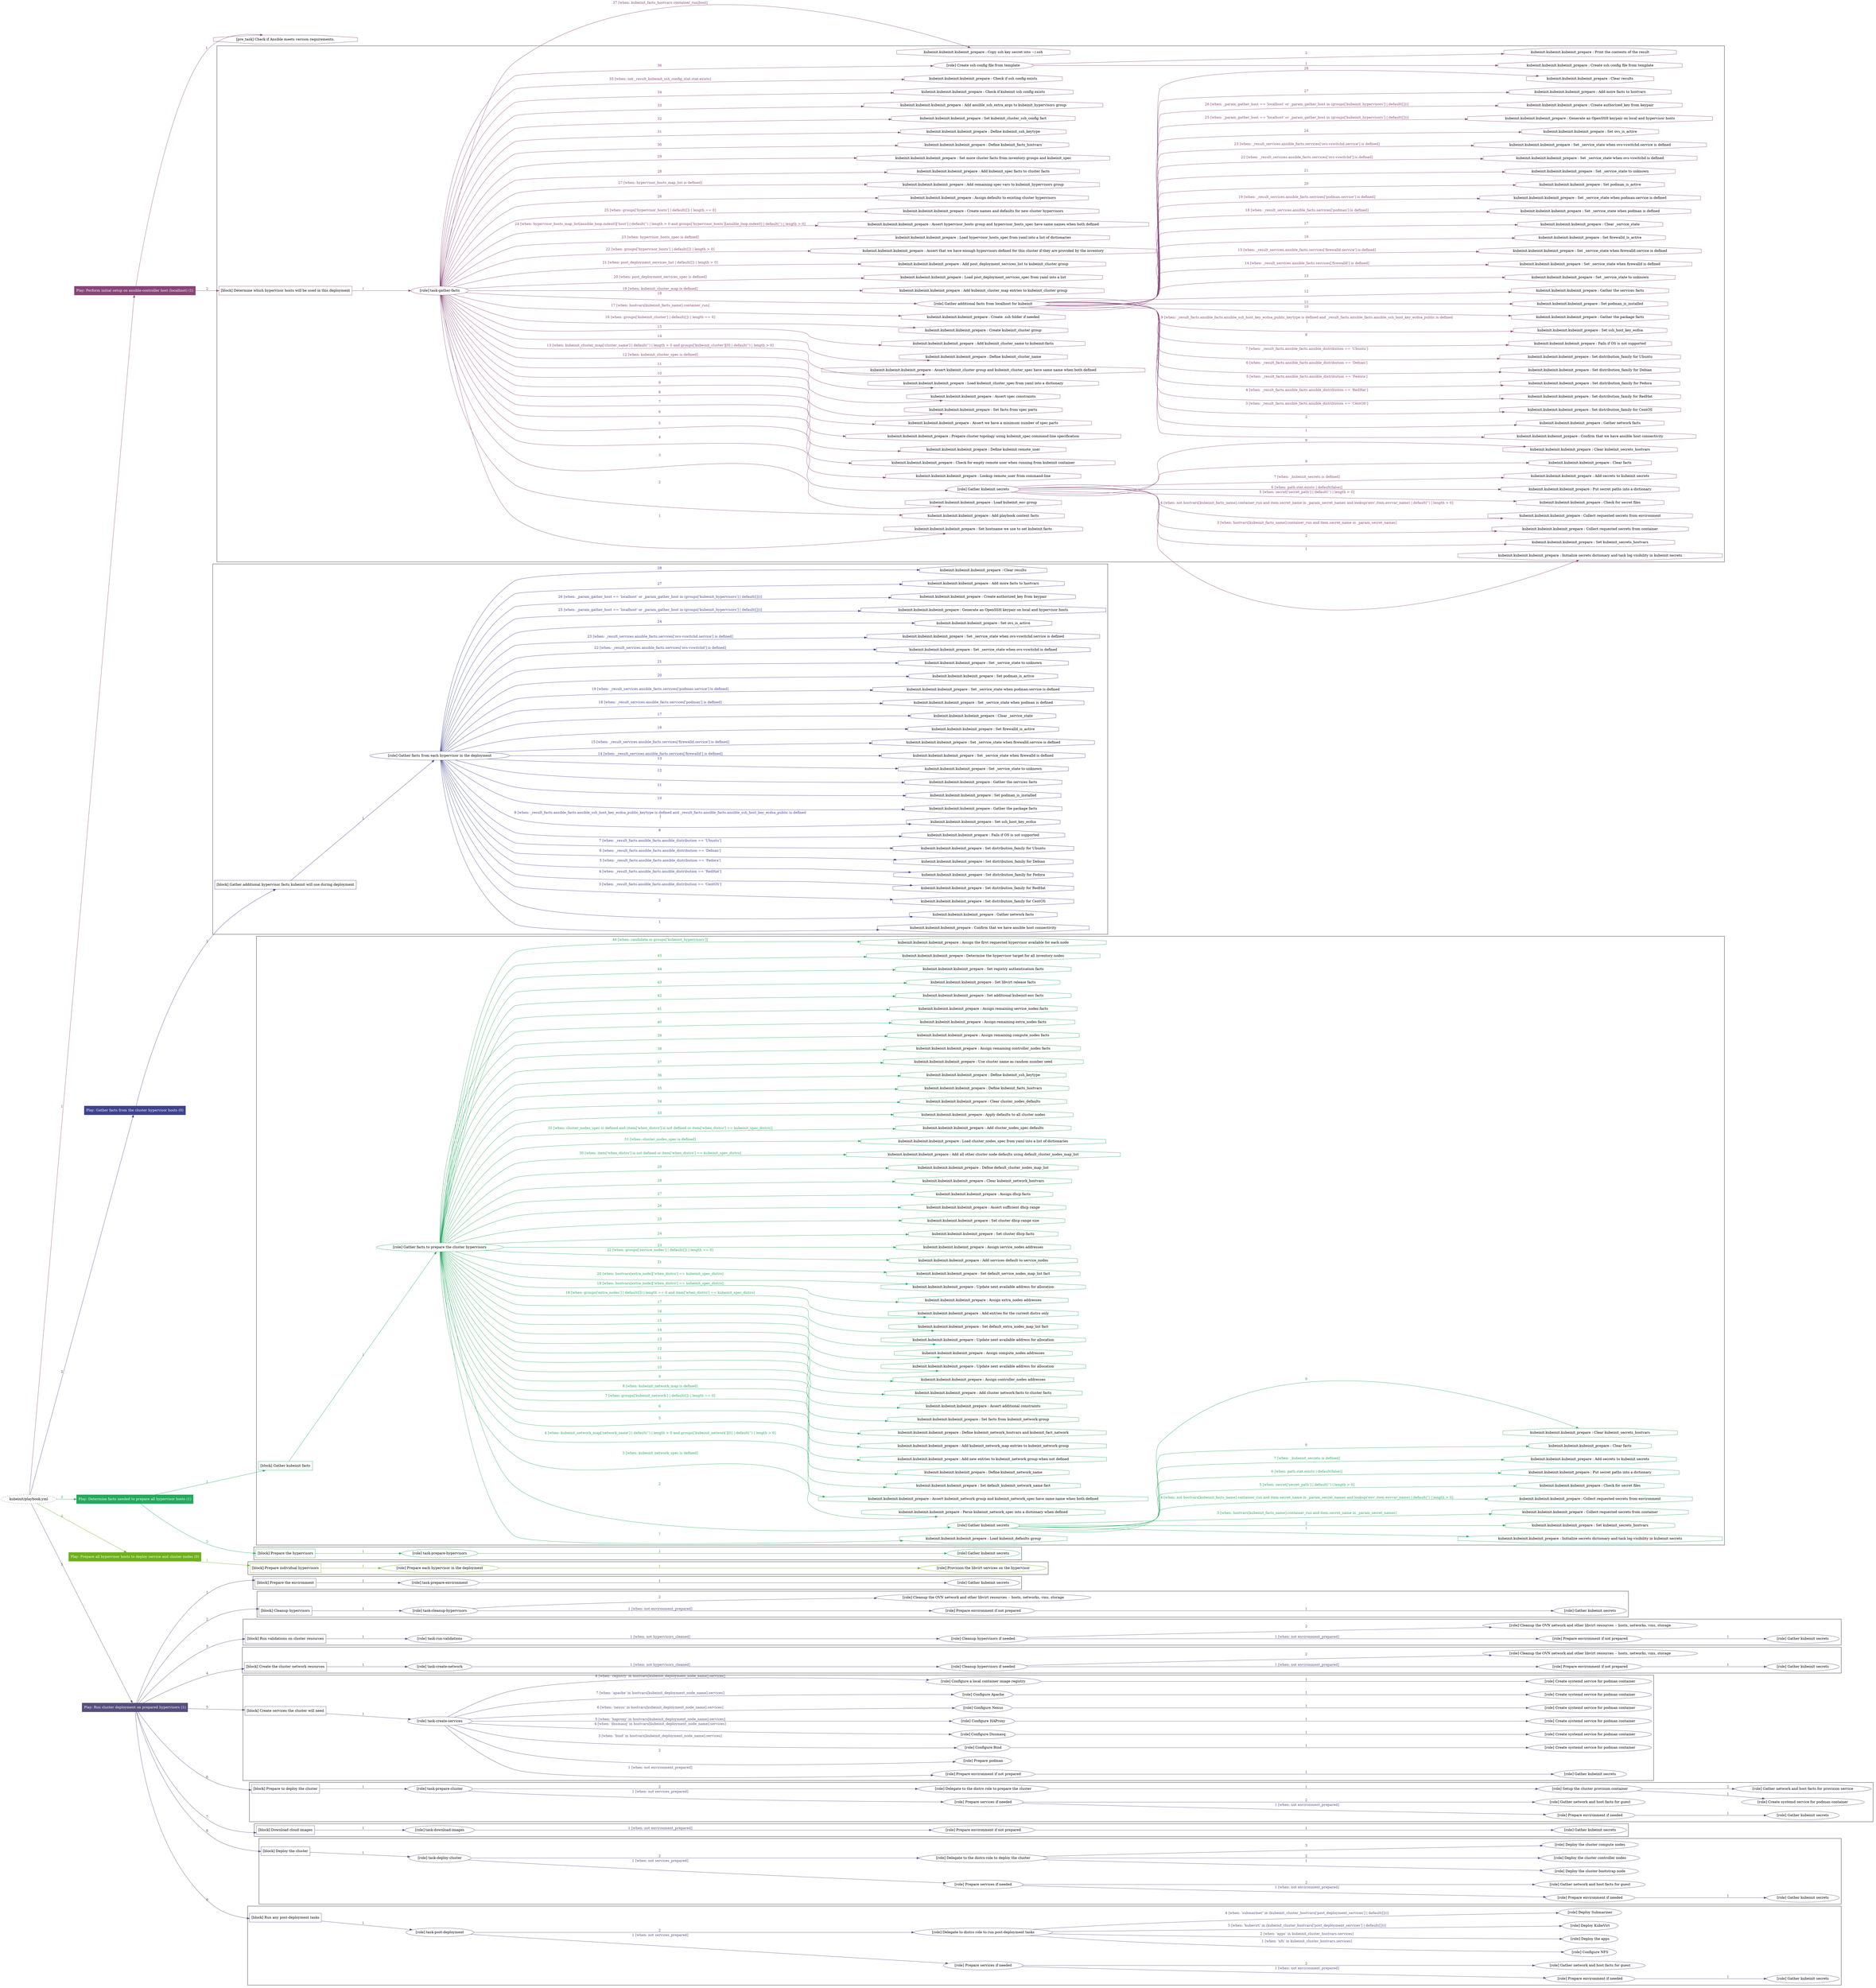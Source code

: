 digraph {
	graph [concentrate=true ordering=in rankdir=LR ratio=fill]
	edge [esep=5 sep=10]
	"kubeinit/playbook.yml" [URL="/home/runner/work/kubeinit/kubeinit/kubeinit/playbook.yml" id=playbook_038972f4 style=dotted]
	"kubeinit/playbook.yml" -> play_ab7529ec [label="1 " color="#874577" fontcolor="#874577" id=edge_a929619c labeltooltip="1 " tooltip="1 "]
	subgraph "Play: Perform initial setup on ansible-controller host (localhost) (1)" {
		play_ab7529ec [label="Play: Perform initial setup on ansible-controller host (localhost) (1)" URL="/home/runner/work/kubeinit/kubeinit/kubeinit/playbook.yml" color="#874577" fontcolor="#ffffff" id=play_ab7529ec shape=box style=filled tooltip=localhost]
		pre_task_59c09c71 [label="[pre_task] Check if Ansible meets version requirements." URL="/home/runner/work/kubeinit/kubeinit/kubeinit/playbook.yml" color="#874577" id=pre_task_59c09c71 shape=octagon tooltip="Check if Ansible meets version requirements."]
		play_ab7529ec -> pre_task_59c09c71 [label="1 " color="#874577" fontcolor="#874577" id=edge_5dcdef1a labeltooltip="1 " tooltip="1 "]
		play_ab7529ec -> block_d163bd38 [label=2 color="#874577" fontcolor="#874577" id=edge_4b89d2c2 labeltooltip=2 tooltip=2]
		subgraph cluster_block_d163bd38 {
			block_d163bd38 [label="[block] Determine which hypervisor hosts will be used in this deployment" URL="/home/runner/work/kubeinit/kubeinit/kubeinit/playbook.yml" color="#874577" id=block_d163bd38 labeltooltip="Determine which hypervisor hosts will be used in this deployment" shape=box tooltip="Determine which hypervisor hosts will be used in this deployment"]
			block_d163bd38 -> role_d6961cee [label="1 " color="#874577" fontcolor="#874577" id=edge_3dd03c76 labeltooltip="1 " tooltip="1 "]
			subgraph "task-gather-facts" {
				role_d6961cee [label="[role] task-gather-facts" URL="/home/runner/work/kubeinit/kubeinit/kubeinit/playbook.yml" color="#874577" id=role_d6961cee tooltip="task-gather-facts"]
				task_70cdbeba [label="kubeinit.kubeinit.kubeinit_prepare : Set hostname we use to set kubeinit facts" URL="/home/runner/.ansible/collections/ansible_collections/kubeinit/kubeinit/roles/kubeinit_prepare/tasks/build_hypervisors_group.yml" color="#874577" id=task_70cdbeba shape=octagon tooltip="kubeinit.kubeinit.kubeinit_prepare : Set hostname we use to set kubeinit facts"]
				role_d6961cee -> task_70cdbeba [label="1 " color="#874577" fontcolor="#874577" id=edge_6b55c0fe labeltooltip="1 " tooltip="1 "]
				task_3934a752 [label="kubeinit.kubeinit.kubeinit_prepare : Add playbook context facts" URL="/home/runner/.ansible/collections/ansible_collections/kubeinit/kubeinit/roles/kubeinit_prepare/tasks/build_hypervisors_group.yml" color="#874577" id=task_3934a752 shape=octagon tooltip="kubeinit.kubeinit.kubeinit_prepare : Add playbook context facts"]
				role_d6961cee -> task_3934a752 [label="2 " color="#874577" fontcolor="#874577" id=edge_ddf9fdee labeltooltip="2 " tooltip="2 "]
				task_ed388157 [label="kubeinit.kubeinit.kubeinit_prepare : Load kubeinit_env group" URL="/home/runner/.ansible/collections/ansible_collections/kubeinit/kubeinit/roles/kubeinit_prepare/tasks/build_hypervisors_group.yml" color="#874577" id=task_ed388157 shape=octagon tooltip="kubeinit.kubeinit.kubeinit_prepare : Load kubeinit_env group"]
				role_d6961cee -> task_ed388157 [label="3 " color="#874577" fontcolor="#874577" id=edge_ce469a8b labeltooltip="3 " tooltip="3 "]
				role_d6961cee -> role_18f75326 [label="4 " color="#874577" fontcolor="#874577" id=edge_9557d8f0 labeltooltip="4 " tooltip="4 "]
				subgraph "Gather kubeinit secrets" {
					role_18f75326 [label="[role] Gather kubeinit secrets" URL="/home/runner/.ansible/collections/ansible_collections/kubeinit/kubeinit/roles/kubeinit_prepare/tasks/build_hypervisors_group.yml" color="#874577" id=role_18f75326 tooltip="Gather kubeinit secrets"]
					task_1d89e527 [label="kubeinit.kubeinit.kubeinit_prepare : Initialize secrets dictionary and task log visibility in kubeinit secrets" URL="/home/runner/.ansible/collections/ansible_collections/kubeinit/kubeinit/roles/kubeinit_prepare/tasks/gather_kubeinit_secrets.yml" color="#874577" id=task_1d89e527 shape=octagon tooltip="kubeinit.kubeinit.kubeinit_prepare : Initialize secrets dictionary and task log visibility in kubeinit secrets"]
					role_18f75326 -> task_1d89e527 [label="1 " color="#874577" fontcolor="#874577" id=edge_065abb7e labeltooltip="1 " tooltip="1 "]
					task_c920c9e9 [label="kubeinit.kubeinit.kubeinit_prepare : Set kubeinit_secrets_hostvars" URL="/home/runner/.ansible/collections/ansible_collections/kubeinit/kubeinit/roles/kubeinit_prepare/tasks/gather_kubeinit_secrets.yml" color="#874577" id=task_c920c9e9 shape=octagon tooltip="kubeinit.kubeinit.kubeinit_prepare : Set kubeinit_secrets_hostvars"]
					role_18f75326 -> task_c920c9e9 [label="2 " color="#874577" fontcolor="#874577" id=edge_2fa7c1e7 labeltooltip="2 " tooltip="2 "]
					task_8708a3f8 [label="kubeinit.kubeinit.kubeinit_prepare : Collect requested secrets from container" URL="/home/runner/.ansible/collections/ansible_collections/kubeinit/kubeinit/roles/kubeinit_prepare/tasks/gather_kubeinit_secrets.yml" color="#874577" id=task_8708a3f8 shape=octagon tooltip="kubeinit.kubeinit.kubeinit_prepare : Collect requested secrets from container"]
					role_18f75326 -> task_8708a3f8 [label="3 [when: hostvars[kubeinit_facts_name].container_run and item.secret_name in _param_secret_names]" color="#874577" fontcolor="#874577" id=edge_5287e8df labeltooltip="3 [when: hostvars[kubeinit_facts_name].container_run and item.secret_name in _param_secret_names]" tooltip="3 [when: hostvars[kubeinit_facts_name].container_run and item.secret_name in _param_secret_names]"]
					task_69964a01 [label="kubeinit.kubeinit.kubeinit_prepare : Collect requested secrets from environment" URL="/home/runner/.ansible/collections/ansible_collections/kubeinit/kubeinit/roles/kubeinit_prepare/tasks/gather_kubeinit_secrets.yml" color="#874577" id=task_69964a01 shape=octagon tooltip="kubeinit.kubeinit.kubeinit_prepare : Collect requested secrets from environment"]
					role_18f75326 -> task_69964a01 [label="4 [when: not hostvars[kubeinit_facts_name].container_run and item.secret_name in _param_secret_names and lookup('env',item.envvar_name) | default('') | length > 0]" color="#874577" fontcolor="#874577" id=edge_1068e8a9 labeltooltip="4 [when: not hostvars[kubeinit_facts_name].container_run and item.secret_name in _param_secret_names and lookup('env',item.envvar_name) | default('') | length > 0]" tooltip="4 [when: not hostvars[kubeinit_facts_name].container_run and item.secret_name in _param_secret_names and lookup('env',item.envvar_name) | default('') | length > 0]"]
					task_1dd06a85 [label="kubeinit.kubeinit.kubeinit_prepare : Check for secret files" URL="/home/runner/.ansible/collections/ansible_collections/kubeinit/kubeinit/roles/kubeinit_prepare/tasks/gather_kubeinit_secrets.yml" color="#874577" id=task_1dd06a85 shape=octagon tooltip="kubeinit.kubeinit.kubeinit_prepare : Check for secret files"]
					role_18f75326 -> task_1dd06a85 [label="5 [when: secret['secret_path'] | default('') | length > 0]" color="#874577" fontcolor="#874577" id=edge_251e64db labeltooltip="5 [when: secret['secret_path'] | default('') | length > 0]" tooltip="5 [when: secret['secret_path'] | default('') | length > 0]"]
					task_f4a79ced [label="kubeinit.kubeinit.kubeinit_prepare : Put secret paths into a dictionary" URL="/home/runner/.ansible/collections/ansible_collections/kubeinit/kubeinit/roles/kubeinit_prepare/tasks/gather_kubeinit_secrets.yml" color="#874577" id=task_f4a79ced shape=octagon tooltip="kubeinit.kubeinit.kubeinit_prepare : Put secret paths into a dictionary"]
					role_18f75326 -> task_f4a79ced [label="6 [when: path.stat.exists | default(false)]" color="#874577" fontcolor="#874577" id=edge_25b0fa3c labeltooltip="6 [when: path.stat.exists | default(false)]" tooltip="6 [when: path.stat.exists | default(false)]"]
					task_74c0665c [label="kubeinit.kubeinit.kubeinit_prepare : Add secrets to kubeinit secrets" URL="/home/runner/.ansible/collections/ansible_collections/kubeinit/kubeinit/roles/kubeinit_prepare/tasks/gather_kubeinit_secrets.yml" color="#874577" id=task_74c0665c shape=octagon tooltip="kubeinit.kubeinit.kubeinit_prepare : Add secrets to kubeinit secrets"]
					role_18f75326 -> task_74c0665c [label="7 [when: _kubeinit_secrets is defined]" color="#874577" fontcolor="#874577" id=edge_702913b3 labeltooltip="7 [when: _kubeinit_secrets is defined]" tooltip="7 [when: _kubeinit_secrets is defined]"]
					task_81591fac [label="kubeinit.kubeinit.kubeinit_prepare : Clear facts" URL="/home/runner/.ansible/collections/ansible_collections/kubeinit/kubeinit/roles/kubeinit_prepare/tasks/gather_kubeinit_secrets.yml" color="#874577" id=task_81591fac shape=octagon tooltip="kubeinit.kubeinit.kubeinit_prepare : Clear facts"]
					role_18f75326 -> task_81591fac [label="8 " color="#874577" fontcolor="#874577" id=edge_a6c00dc8 labeltooltip="8 " tooltip="8 "]
					task_d58dc0f6 [label="kubeinit.kubeinit.kubeinit_prepare : Clear kubeinit_secrets_hostvars" URL="/home/runner/.ansible/collections/ansible_collections/kubeinit/kubeinit/roles/kubeinit_prepare/tasks/gather_kubeinit_secrets.yml" color="#874577" id=task_d58dc0f6 shape=octagon tooltip="kubeinit.kubeinit.kubeinit_prepare : Clear kubeinit_secrets_hostvars"]
					role_18f75326 -> task_d58dc0f6 [label="9 " color="#874577" fontcolor="#874577" id=edge_5d04f7c7 labeltooltip="9 " tooltip="9 "]
				}
				task_1757c0b0 [label="kubeinit.kubeinit.kubeinit_prepare : Lookup remote_user from command-line" URL="/home/runner/.ansible/collections/ansible_collections/kubeinit/kubeinit/roles/kubeinit_prepare/tasks/build_hypervisors_group.yml" color="#874577" id=task_1757c0b0 shape=octagon tooltip="kubeinit.kubeinit.kubeinit_prepare : Lookup remote_user from command-line"]
				role_d6961cee -> task_1757c0b0 [label="5 " color="#874577" fontcolor="#874577" id=edge_8b938583 labeltooltip="5 " tooltip="5 "]
				task_0f06d96e [label="kubeinit.kubeinit.kubeinit_prepare : Check for empty remote user when running from kubeinit container" URL="/home/runner/.ansible/collections/ansible_collections/kubeinit/kubeinit/roles/kubeinit_prepare/tasks/build_hypervisors_group.yml" color="#874577" id=task_0f06d96e shape=octagon tooltip="kubeinit.kubeinit.kubeinit_prepare : Check for empty remote user when running from kubeinit container"]
				role_d6961cee -> task_0f06d96e [label="6 " color="#874577" fontcolor="#874577" id=edge_094cec84 labeltooltip="6 " tooltip="6 "]
				task_50700b24 [label="kubeinit.kubeinit.kubeinit_prepare : Define kubeinit remote_user" URL="/home/runner/.ansible/collections/ansible_collections/kubeinit/kubeinit/roles/kubeinit_prepare/tasks/build_hypervisors_group.yml" color="#874577" id=task_50700b24 shape=octagon tooltip="kubeinit.kubeinit.kubeinit_prepare : Define kubeinit remote_user"]
				role_d6961cee -> task_50700b24 [label="7 " color="#874577" fontcolor="#874577" id=edge_2b0b7082 labeltooltip="7 " tooltip="7 "]
				task_819876f7 [label="kubeinit.kubeinit.kubeinit_prepare : Prepare cluster topology using kubeinit_spec command-line specification" URL="/home/runner/.ansible/collections/ansible_collections/kubeinit/kubeinit/roles/kubeinit_prepare/tasks/build_hypervisors_group.yml" color="#874577" id=task_819876f7 shape=octagon tooltip="kubeinit.kubeinit.kubeinit_prepare : Prepare cluster topology using kubeinit_spec command-line specification"]
				role_d6961cee -> task_819876f7 [label="8 " color="#874577" fontcolor="#874577" id=edge_22ef5c65 labeltooltip="8 " tooltip="8 "]
				task_cc0cf41c [label="kubeinit.kubeinit.kubeinit_prepare : Assert we have a minimum number of spec parts" URL="/home/runner/.ansible/collections/ansible_collections/kubeinit/kubeinit/roles/kubeinit_prepare/tasks/build_hypervisors_group.yml" color="#874577" id=task_cc0cf41c shape=octagon tooltip="kubeinit.kubeinit.kubeinit_prepare : Assert we have a minimum number of spec parts"]
				role_d6961cee -> task_cc0cf41c [label="9 " color="#874577" fontcolor="#874577" id=edge_763033fc labeltooltip="9 " tooltip="9 "]
				task_0ceb7f9b [label="kubeinit.kubeinit.kubeinit_prepare : Set facts from spec parts" URL="/home/runner/.ansible/collections/ansible_collections/kubeinit/kubeinit/roles/kubeinit_prepare/tasks/build_hypervisors_group.yml" color="#874577" id=task_0ceb7f9b shape=octagon tooltip="kubeinit.kubeinit.kubeinit_prepare : Set facts from spec parts"]
				role_d6961cee -> task_0ceb7f9b [label="10 " color="#874577" fontcolor="#874577" id=edge_c7491c45 labeltooltip="10 " tooltip="10 "]
				task_435a3fc3 [label="kubeinit.kubeinit.kubeinit_prepare : Assert spec constraints" URL="/home/runner/.ansible/collections/ansible_collections/kubeinit/kubeinit/roles/kubeinit_prepare/tasks/build_hypervisors_group.yml" color="#874577" id=task_435a3fc3 shape=octagon tooltip="kubeinit.kubeinit.kubeinit_prepare : Assert spec constraints"]
				role_d6961cee -> task_435a3fc3 [label="11 " color="#874577" fontcolor="#874577" id=edge_e5864e43 labeltooltip="11 " tooltip="11 "]
				task_f1ca2ab3 [label="kubeinit.kubeinit.kubeinit_prepare : Load kubeinit_cluster_spec from yaml into a dictionary" URL="/home/runner/.ansible/collections/ansible_collections/kubeinit/kubeinit/roles/kubeinit_prepare/tasks/build_hypervisors_group.yml" color="#874577" id=task_f1ca2ab3 shape=octagon tooltip="kubeinit.kubeinit.kubeinit_prepare : Load kubeinit_cluster_spec from yaml into a dictionary"]
				role_d6961cee -> task_f1ca2ab3 [label="12 [when: kubeinit_cluster_spec is defined]" color="#874577" fontcolor="#874577" id=edge_c718ee86 labeltooltip="12 [when: kubeinit_cluster_spec is defined]" tooltip="12 [when: kubeinit_cluster_spec is defined]"]
				task_28ab9d6a [label="kubeinit.kubeinit.kubeinit_prepare : Assert kubeinit_cluster group and kubeinit_cluster_spec have same name when both defined" URL="/home/runner/.ansible/collections/ansible_collections/kubeinit/kubeinit/roles/kubeinit_prepare/tasks/build_hypervisors_group.yml" color="#874577" id=task_28ab9d6a shape=octagon tooltip="kubeinit.kubeinit.kubeinit_prepare : Assert kubeinit_cluster group and kubeinit_cluster_spec have same name when both defined"]
				role_d6961cee -> task_28ab9d6a [label="13 [when: kubeinit_cluster_map['cluster_name'] | default('') | length > 0 and groups['kubeinit_cluster'][0] | default('') | length > 0]" color="#874577" fontcolor="#874577" id=edge_44005bb4 labeltooltip="13 [when: kubeinit_cluster_map['cluster_name'] | default('') | length > 0 and groups['kubeinit_cluster'][0] | default('') | length > 0]" tooltip="13 [when: kubeinit_cluster_map['cluster_name'] | default('') | length > 0 and groups['kubeinit_cluster'][0] | default('') | length > 0]"]
				task_9bbb08f2 [label="kubeinit.kubeinit.kubeinit_prepare : Define kubeinit_cluster_name" URL="/home/runner/.ansible/collections/ansible_collections/kubeinit/kubeinit/roles/kubeinit_prepare/tasks/build_hypervisors_group.yml" color="#874577" id=task_9bbb08f2 shape=octagon tooltip="kubeinit.kubeinit.kubeinit_prepare : Define kubeinit_cluster_name"]
				role_d6961cee -> task_9bbb08f2 [label="14 " color="#874577" fontcolor="#874577" id=edge_a47ee16c labeltooltip="14 " tooltip="14 "]
				task_c5e9b777 [label="kubeinit.kubeinit.kubeinit_prepare : Add kubeinit_cluster_name to kubeinit-facts" URL="/home/runner/.ansible/collections/ansible_collections/kubeinit/kubeinit/roles/kubeinit_prepare/tasks/build_hypervisors_group.yml" color="#874577" id=task_c5e9b777 shape=octagon tooltip="kubeinit.kubeinit.kubeinit_prepare : Add kubeinit_cluster_name to kubeinit-facts"]
				role_d6961cee -> task_c5e9b777 [label="15 " color="#874577" fontcolor="#874577" id=edge_1f74dab6 labeltooltip="15 " tooltip="15 "]
				task_407ffaee [label="kubeinit.kubeinit.kubeinit_prepare : Create kubeinit_cluster group" URL="/home/runner/.ansible/collections/ansible_collections/kubeinit/kubeinit/roles/kubeinit_prepare/tasks/build_hypervisors_group.yml" color="#874577" id=task_407ffaee shape=octagon tooltip="kubeinit.kubeinit.kubeinit_prepare : Create kubeinit_cluster group"]
				role_d6961cee -> task_407ffaee [label="16 [when: groups['kubeinit_cluster'] | default([]) | length == 0]" color="#874577" fontcolor="#874577" id=edge_37fd6038 labeltooltip="16 [when: groups['kubeinit_cluster'] | default([]) | length == 0]" tooltip="16 [when: groups['kubeinit_cluster'] | default([]) | length == 0]"]
				task_6609f138 [label="kubeinit.kubeinit.kubeinit_prepare : Create .ssh folder if needed" URL="/home/runner/.ansible/collections/ansible_collections/kubeinit/kubeinit/roles/kubeinit_prepare/tasks/build_hypervisors_group.yml" color="#874577" id=task_6609f138 shape=octagon tooltip="kubeinit.kubeinit.kubeinit_prepare : Create .ssh folder if needed"]
				role_d6961cee -> task_6609f138 [label="17 [when: hostvars[kubeinit_facts_name].container_run]" color="#874577" fontcolor="#874577" id=edge_d9245cef labeltooltip="17 [when: hostvars[kubeinit_facts_name].container_run]" tooltip="17 [when: hostvars[kubeinit_facts_name].container_run]"]
				role_d6961cee -> role_d1b1eaac [label="18 " color="#874577" fontcolor="#874577" id=edge_df5f0e65 labeltooltip="18 " tooltip="18 "]
				subgraph "Gather additional facts from localhost for kubeinit" {
					role_d1b1eaac [label="[role] Gather additional facts from localhost for kubeinit" URL="/home/runner/.ansible/collections/ansible_collections/kubeinit/kubeinit/roles/kubeinit_prepare/tasks/build_hypervisors_group.yml" color="#874577" id=role_d1b1eaac tooltip="Gather additional facts from localhost for kubeinit"]
					task_f98921c7 [label="kubeinit.kubeinit.kubeinit_prepare : Confirm that we have ansible host connectivity" URL="/home/runner/.ansible/collections/ansible_collections/kubeinit/kubeinit/roles/kubeinit_prepare/tasks/gather_host_facts.yml" color="#874577" id=task_f98921c7 shape=octagon tooltip="kubeinit.kubeinit.kubeinit_prepare : Confirm that we have ansible host connectivity"]
					role_d1b1eaac -> task_f98921c7 [label="1 " color="#874577" fontcolor="#874577" id=edge_6f8b8038 labeltooltip="1 " tooltip="1 "]
					task_e9f4248c [label="kubeinit.kubeinit.kubeinit_prepare : Gather network facts" URL="/home/runner/.ansible/collections/ansible_collections/kubeinit/kubeinit/roles/kubeinit_prepare/tasks/gather_host_facts.yml" color="#874577" id=task_e9f4248c shape=octagon tooltip="kubeinit.kubeinit.kubeinit_prepare : Gather network facts"]
					role_d1b1eaac -> task_e9f4248c [label="2 " color="#874577" fontcolor="#874577" id=edge_0007fe64 labeltooltip="2 " tooltip="2 "]
					task_08ef3534 [label="kubeinit.kubeinit.kubeinit_prepare : Set distribution_family for CentOS" URL="/home/runner/.ansible/collections/ansible_collections/kubeinit/kubeinit/roles/kubeinit_prepare/tasks/gather_host_facts.yml" color="#874577" id=task_08ef3534 shape=octagon tooltip="kubeinit.kubeinit.kubeinit_prepare : Set distribution_family for CentOS"]
					role_d1b1eaac -> task_08ef3534 [label="3 [when: _result_facts.ansible_facts.ansible_distribution == 'CentOS']" color="#874577" fontcolor="#874577" id=edge_780d128a labeltooltip="3 [when: _result_facts.ansible_facts.ansible_distribution == 'CentOS']" tooltip="3 [when: _result_facts.ansible_facts.ansible_distribution == 'CentOS']"]
					task_35101876 [label="kubeinit.kubeinit.kubeinit_prepare : Set distribution_family for RedHat" URL="/home/runner/.ansible/collections/ansible_collections/kubeinit/kubeinit/roles/kubeinit_prepare/tasks/gather_host_facts.yml" color="#874577" id=task_35101876 shape=octagon tooltip="kubeinit.kubeinit.kubeinit_prepare : Set distribution_family for RedHat"]
					role_d1b1eaac -> task_35101876 [label="4 [when: _result_facts.ansible_facts.ansible_distribution == 'RedHat']" color="#874577" fontcolor="#874577" id=edge_acae078a labeltooltip="4 [when: _result_facts.ansible_facts.ansible_distribution == 'RedHat']" tooltip="4 [when: _result_facts.ansible_facts.ansible_distribution == 'RedHat']"]
					task_0e171d18 [label="kubeinit.kubeinit.kubeinit_prepare : Set distribution_family for Fedora" URL="/home/runner/.ansible/collections/ansible_collections/kubeinit/kubeinit/roles/kubeinit_prepare/tasks/gather_host_facts.yml" color="#874577" id=task_0e171d18 shape=octagon tooltip="kubeinit.kubeinit.kubeinit_prepare : Set distribution_family for Fedora"]
					role_d1b1eaac -> task_0e171d18 [label="5 [when: _result_facts.ansible_facts.ansible_distribution == 'Fedora']" color="#874577" fontcolor="#874577" id=edge_36542900 labeltooltip="5 [when: _result_facts.ansible_facts.ansible_distribution == 'Fedora']" tooltip="5 [when: _result_facts.ansible_facts.ansible_distribution == 'Fedora']"]
					task_4720d8c4 [label="kubeinit.kubeinit.kubeinit_prepare : Set distribution_family for Debian" URL="/home/runner/.ansible/collections/ansible_collections/kubeinit/kubeinit/roles/kubeinit_prepare/tasks/gather_host_facts.yml" color="#874577" id=task_4720d8c4 shape=octagon tooltip="kubeinit.kubeinit.kubeinit_prepare : Set distribution_family for Debian"]
					role_d1b1eaac -> task_4720d8c4 [label="6 [when: _result_facts.ansible_facts.ansible_distribution == 'Debian']" color="#874577" fontcolor="#874577" id=edge_1a778a71 labeltooltip="6 [when: _result_facts.ansible_facts.ansible_distribution == 'Debian']" tooltip="6 [when: _result_facts.ansible_facts.ansible_distribution == 'Debian']"]
					task_91b43bb6 [label="kubeinit.kubeinit.kubeinit_prepare : Set distribution_family for Ubuntu" URL="/home/runner/.ansible/collections/ansible_collections/kubeinit/kubeinit/roles/kubeinit_prepare/tasks/gather_host_facts.yml" color="#874577" id=task_91b43bb6 shape=octagon tooltip="kubeinit.kubeinit.kubeinit_prepare : Set distribution_family for Ubuntu"]
					role_d1b1eaac -> task_91b43bb6 [label="7 [when: _result_facts.ansible_facts.ansible_distribution == 'Ubuntu']" color="#874577" fontcolor="#874577" id=edge_e223a057 labeltooltip="7 [when: _result_facts.ansible_facts.ansible_distribution == 'Ubuntu']" tooltip="7 [when: _result_facts.ansible_facts.ansible_distribution == 'Ubuntu']"]
					task_86caea9d [label="kubeinit.kubeinit.kubeinit_prepare : Fails if OS is not supported" URL="/home/runner/.ansible/collections/ansible_collections/kubeinit/kubeinit/roles/kubeinit_prepare/tasks/gather_host_facts.yml" color="#874577" id=task_86caea9d shape=octagon tooltip="kubeinit.kubeinit.kubeinit_prepare : Fails if OS is not supported"]
					role_d1b1eaac -> task_86caea9d [label="8 " color="#874577" fontcolor="#874577" id=edge_d2fc9285 labeltooltip="8 " tooltip="8 "]
					task_df3024ee [label="kubeinit.kubeinit.kubeinit_prepare : Set ssh_host_key_ecdsa" URL="/home/runner/.ansible/collections/ansible_collections/kubeinit/kubeinit/roles/kubeinit_prepare/tasks/gather_host_facts.yml" color="#874577" id=task_df3024ee shape=octagon tooltip="kubeinit.kubeinit.kubeinit_prepare : Set ssh_host_key_ecdsa"]
					role_d1b1eaac -> task_df3024ee [label="9 [when: _result_facts.ansible_facts.ansible_ssh_host_key_ecdsa_public_keytype is defined and _result_facts.ansible_facts.ansible_ssh_host_key_ecdsa_public is defined
]" color="#874577" fontcolor="#874577" id=edge_09ecaf4b labeltooltip="9 [when: _result_facts.ansible_facts.ansible_ssh_host_key_ecdsa_public_keytype is defined and _result_facts.ansible_facts.ansible_ssh_host_key_ecdsa_public is defined
]" tooltip="9 [when: _result_facts.ansible_facts.ansible_ssh_host_key_ecdsa_public_keytype is defined and _result_facts.ansible_facts.ansible_ssh_host_key_ecdsa_public is defined
]"]
					task_27f4faf4 [label="kubeinit.kubeinit.kubeinit_prepare : Gather the package facts" URL="/home/runner/.ansible/collections/ansible_collections/kubeinit/kubeinit/roles/kubeinit_prepare/tasks/gather_host_facts.yml" color="#874577" id=task_27f4faf4 shape=octagon tooltip="kubeinit.kubeinit.kubeinit_prepare : Gather the package facts"]
					role_d1b1eaac -> task_27f4faf4 [label="10 " color="#874577" fontcolor="#874577" id=edge_e416df2c labeltooltip="10 " tooltip="10 "]
					task_7a6df108 [label="kubeinit.kubeinit.kubeinit_prepare : Set podman_is_installed" URL="/home/runner/.ansible/collections/ansible_collections/kubeinit/kubeinit/roles/kubeinit_prepare/tasks/gather_host_facts.yml" color="#874577" id=task_7a6df108 shape=octagon tooltip="kubeinit.kubeinit.kubeinit_prepare : Set podman_is_installed"]
					role_d1b1eaac -> task_7a6df108 [label="11 " color="#874577" fontcolor="#874577" id=edge_1fc532dc labeltooltip="11 " tooltip="11 "]
					task_936a4364 [label="kubeinit.kubeinit.kubeinit_prepare : Gather the services facts" URL="/home/runner/.ansible/collections/ansible_collections/kubeinit/kubeinit/roles/kubeinit_prepare/tasks/gather_host_facts.yml" color="#874577" id=task_936a4364 shape=octagon tooltip="kubeinit.kubeinit.kubeinit_prepare : Gather the services facts"]
					role_d1b1eaac -> task_936a4364 [label="12 " color="#874577" fontcolor="#874577" id=edge_37262ae2 labeltooltip="12 " tooltip="12 "]
					task_9b0f116d [label="kubeinit.kubeinit.kubeinit_prepare : Set _service_state to unknown" URL="/home/runner/.ansible/collections/ansible_collections/kubeinit/kubeinit/roles/kubeinit_prepare/tasks/gather_host_facts.yml" color="#874577" id=task_9b0f116d shape=octagon tooltip="kubeinit.kubeinit.kubeinit_prepare : Set _service_state to unknown"]
					role_d1b1eaac -> task_9b0f116d [label="13 " color="#874577" fontcolor="#874577" id=edge_de4113a5 labeltooltip="13 " tooltip="13 "]
					task_b8b1ac4f [label="kubeinit.kubeinit.kubeinit_prepare : Set _service_state when firewalld is defined" URL="/home/runner/.ansible/collections/ansible_collections/kubeinit/kubeinit/roles/kubeinit_prepare/tasks/gather_host_facts.yml" color="#874577" id=task_b8b1ac4f shape=octagon tooltip="kubeinit.kubeinit.kubeinit_prepare : Set _service_state when firewalld is defined"]
					role_d1b1eaac -> task_b8b1ac4f [label="14 [when: _result_services.ansible_facts.services['firewalld'] is defined]" color="#874577" fontcolor="#874577" id=edge_2ab97996 labeltooltip="14 [when: _result_services.ansible_facts.services['firewalld'] is defined]" tooltip="14 [when: _result_services.ansible_facts.services['firewalld'] is defined]"]
					task_0bca47c6 [label="kubeinit.kubeinit.kubeinit_prepare : Set _service_state when firewalld.service is defined" URL="/home/runner/.ansible/collections/ansible_collections/kubeinit/kubeinit/roles/kubeinit_prepare/tasks/gather_host_facts.yml" color="#874577" id=task_0bca47c6 shape=octagon tooltip="kubeinit.kubeinit.kubeinit_prepare : Set _service_state when firewalld.service is defined"]
					role_d1b1eaac -> task_0bca47c6 [label="15 [when: _result_services.ansible_facts.services['firewalld.service'] is defined]" color="#874577" fontcolor="#874577" id=edge_8340b525 labeltooltip="15 [when: _result_services.ansible_facts.services['firewalld.service'] is defined]" tooltip="15 [when: _result_services.ansible_facts.services['firewalld.service'] is defined]"]
					task_b91fbf8b [label="kubeinit.kubeinit.kubeinit_prepare : Set firewalld_is_active" URL="/home/runner/.ansible/collections/ansible_collections/kubeinit/kubeinit/roles/kubeinit_prepare/tasks/gather_host_facts.yml" color="#874577" id=task_b91fbf8b shape=octagon tooltip="kubeinit.kubeinit.kubeinit_prepare : Set firewalld_is_active"]
					role_d1b1eaac -> task_b91fbf8b [label="16 " color="#874577" fontcolor="#874577" id=edge_4a75c625 labeltooltip="16 " tooltip="16 "]
					task_bb68b891 [label="kubeinit.kubeinit.kubeinit_prepare : Clear _service_state" URL="/home/runner/.ansible/collections/ansible_collections/kubeinit/kubeinit/roles/kubeinit_prepare/tasks/gather_host_facts.yml" color="#874577" id=task_bb68b891 shape=octagon tooltip="kubeinit.kubeinit.kubeinit_prepare : Clear _service_state"]
					role_d1b1eaac -> task_bb68b891 [label="17 " color="#874577" fontcolor="#874577" id=edge_e2654746 labeltooltip="17 " tooltip="17 "]
					task_657ad932 [label="kubeinit.kubeinit.kubeinit_prepare : Set _service_state when podman is defined" URL="/home/runner/.ansible/collections/ansible_collections/kubeinit/kubeinit/roles/kubeinit_prepare/tasks/gather_host_facts.yml" color="#874577" id=task_657ad932 shape=octagon tooltip="kubeinit.kubeinit.kubeinit_prepare : Set _service_state when podman is defined"]
					role_d1b1eaac -> task_657ad932 [label="18 [when: _result_services.ansible_facts.services['podman'] is defined]" color="#874577" fontcolor="#874577" id=edge_5de806cd labeltooltip="18 [when: _result_services.ansible_facts.services['podman'] is defined]" tooltip="18 [when: _result_services.ansible_facts.services['podman'] is defined]"]
					task_e94cd45c [label="kubeinit.kubeinit.kubeinit_prepare : Set _service_state when podman.service is defined" URL="/home/runner/.ansible/collections/ansible_collections/kubeinit/kubeinit/roles/kubeinit_prepare/tasks/gather_host_facts.yml" color="#874577" id=task_e94cd45c shape=octagon tooltip="kubeinit.kubeinit.kubeinit_prepare : Set _service_state when podman.service is defined"]
					role_d1b1eaac -> task_e94cd45c [label="19 [when: _result_services.ansible_facts.services['podman.service'] is defined]" color="#874577" fontcolor="#874577" id=edge_43084051 labeltooltip="19 [when: _result_services.ansible_facts.services['podman.service'] is defined]" tooltip="19 [when: _result_services.ansible_facts.services['podman.service'] is defined]"]
					task_9be399d8 [label="kubeinit.kubeinit.kubeinit_prepare : Set podman_is_active" URL="/home/runner/.ansible/collections/ansible_collections/kubeinit/kubeinit/roles/kubeinit_prepare/tasks/gather_host_facts.yml" color="#874577" id=task_9be399d8 shape=octagon tooltip="kubeinit.kubeinit.kubeinit_prepare : Set podman_is_active"]
					role_d1b1eaac -> task_9be399d8 [label="20 " color="#874577" fontcolor="#874577" id=edge_57624cd0 labeltooltip="20 " tooltip="20 "]
					task_a16bf197 [label="kubeinit.kubeinit.kubeinit_prepare : Set _service_state to unknown" URL="/home/runner/.ansible/collections/ansible_collections/kubeinit/kubeinit/roles/kubeinit_prepare/tasks/gather_host_facts.yml" color="#874577" id=task_a16bf197 shape=octagon tooltip="kubeinit.kubeinit.kubeinit_prepare : Set _service_state to unknown"]
					role_d1b1eaac -> task_a16bf197 [label="21 " color="#874577" fontcolor="#874577" id=edge_f946a575 labeltooltip="21 " tooltip="21 "]
					task_a51565fc [label="kubeinit.kubeinit.kubeinit_prepare : Set _service_state when ovs-vswitchd is defined" URL="/home/runner/.ansible/collections/ansible_collections/kubeinit/kubeinit/roles/kubeinit_prepare/tasks/gather_host_facts.yml" color="#874577" id=task_a51565fc shape=octagon tooltip="kubeinit.kubeinit.kubeinit_prepare : Set _service_state when ovs-vswitchd is defined"]
					role_d1b1eaac -> task_a51565fc [label="22 [when: _result_services.ansible_facts.services['ovs-vswitchd'] is defined]" color="#874577" fontcolor="#874577" id=edge_27125f63 labeltooltip="22 [when: _result_services.ansible_facts.services['ovs-vswitchd'] is defined]" tooltip="22 [when: _result_services.ansible_facts.services['ovs-vswitchd'] is defined]"]
					task_ac06496d [label="kubeinit.kubeinit.kubeinit_prepare : Set _service_state when ovs-vswitchd.service is defined" URL="/home/runner/.ansible/collections/ansible_collections/kubeinit/kubeinit/roles/kubeinit_prepare/tasks/gather_host_facts.yml" color="#874577" id=task_ac06496d shape=octagon tooltip="kubeinit.kubeinit.kubeinit_prepare : Set _service_state when ovs-vswitchd.service is defined"]
					role_d1b1eaac -> task_ac06496d [label="23 [when: _result_services.ansible_facts.services['ovs-vswitchd.service'] is defined]" color="#874577" fontcolor="#874577" id=edge_75ed2683 labeltooltip="23 [when: _result_services.ansible_facts.services['ovs-vswitchd.service'] is defined]" tooltip="23 [when: _result_services.ansible_facts.services['ovs-vswitchd.service'] is defined]"]
					task_8e99f6a5 [label="kubeinit.kubeinit.kubeinit_prepare : Set ovs_is_active" URL="/home/runner/.ansible/collections/ansible_collections/kubeinit/kubeinit/roles/kubeinit_prepare/tasks/gather_host_facts.yml" color="#874577" id=task_8e99f6a5 shape=octagon tooltip="kubeinit.kubeinit.kubeinit_prepare : Set ovs_is_active"]
					role_d1b1eaac -> task_8e99f6a5 [label="24 " color="#874577" fontcolor="#874577" id=edge_6d1895a7 labeltooltip="24 " tooltip="24 "]
					task_c028052f [label="kubeinit.kubeinit.kubeinit_prepare : Generate an OpenSSH keypair on local and hypervisor hosts" URL="/home/runner/.ansible/collections/ansible_collections/kubeinit/kubeinit/roles/kubeinit_prepare/tasks/gather_host_facts.yml" color="#874577" id=task_c028052f shape=octagon tooltip="kubeinit.kubeinit.kubeinit_prepare : Generate an OpenSSH keypair on local and hypervisor hosts"]
					role_d1b1eaac -> task_c028052f [label="25 [when: _param_gather_host == 'localhost' or _param_gather_host in (groups['kubeinit_hypervisors'] | default([]))]" color="#874577" fontcolor="#874577" id=edge_00c16efd labeltooltip="25 [when: _param_gather_host == 'localhost' or _param_gather_host in (groups['kubeinit_hypervisors'] | default([]))]" tooltip="25 [when: _param_gather_host == 'localhost' or _param_gather_host in (groups['kubeinit_hypervisors'] | default([]))]"]
					task_10f464bb [label="kubeinit.kubeinit.kubeinit_prepare : Create authorized_key from keypair" URL="/home/runner/.ansible/collections/ansible_collections/kubeinit/kubeinit/roles/kubeinit_prepare/tasks/gather_host_facts.yml" color="#874577" id=task_10f464bb shape=octagon tooltip="kubeinit.kubeinit.kubeinit_prepare : Create authorized_key from keypair"]
					role_d1b1eaac -> task_10f464bb [label="26 [when: _param_gather_host == 'localhost' or _param_gather_host in (groups['kubeinit_hypervisors'] | default([]))]" color="#874577" fontcolor="#874577" id=edge_7cb91e3d labeltooltip="26 [when: _param_gather_host == 'localhost' or _param_gather_host in (groups['kubeinit_hypervisors'] | default([]))]" tooltip="26 [when: _param_gather_host == 'localhost' or _param_gather_host in (groups['kubeinit_hypervisors'] | default([]))]"]
					task_9cb17124 [label="kubeinit.kubeinit.kubeinit_prepare : Add more facts to hostvars" URL="/home/runner/.ansible/collections/ansible_collections/kubeinit/kubeinit/roles/kubeinit_prepare/tasks/gather_host_facts.yml" color="#874577" id=task_9cb17124 shape=octagon tooltip="kubeinit.kubeinit.kubeinit_prepare : Add more facts to hostvars"]
					role_d1b1eaac -> task_9cb17124 [label="27 " color="#874577" fontcolor="#874577" id=edge_17a99e77 labeltooltip="27 " tooltip="27 "]
					task_de5a9f01 [label="kubeinit.kubeinit.kubeinit_prepare : Clear results" URL="/home/runner/.ansible/collections/ansible_collections/kubeinit/kubeinit/roles/kubeinit_prepare/tasks/gather_host_facts.yml" color="#874577" id=task_de5a9f01 shape=octagon tooltip="kubeinit.kubeinit.kubeinit_prepare : Clear results"]
					role_d1b1eaac -> task_de5a9f01 [label="28 " color="#874577" fontcolor="#874577" id=edge_55f2810a labeltooltip="28 " tooltip="28 "]
				}
				task_a9004659 [label="kubeinit.kubeinit.kubeinit_prepare : Add kubeinit_cluster_map entries to kubeinit_cluster group" URL="/home/runner/.ansible/collections/ansible_collections/kubeinit/kubeinit/roles/kubeinit_prepare/tasks/build_hypervisors_group.yml" color="#874577" id=task_a9004659 shape=octagon tooltip="kubeinit.kubeinit.kubeinit_prepare : Add kubeinit_cluster_map entries to kubeinit_cluster group"]
				role_d6961cee -> task_a9004659 [label="19 [when: kubeinit_cluster_map is defined]" color="#874577" fontcolor="#874577" id=edge_acd7ee9f labeltooltip="19 [when: kubeinit_cluster_map is defined]" tooltip="19 [when: kubeinit_cluster_map is defined]"]
				task_0c0cf7f0 [label="kubeinit.kubeinit.kubeinit_prepare : Load post_deployment_services_spec from yaml into a list" URL="/home/runner/.ansible/collections/ansible_collections/kubeinit/kubeinit/roles/kubeinit_prepare/tasks/build_hypervisors_group.yml" color="#874577" id=task_0c0cf7f0 shape=octagon tooltip="kubeinit.kubeinit.kubeinit_prepare : Load post_deployment_services_spec from yaml into a list"]
				role_d6961cee -> task_0c0cf7f0 [label="20 [when: post_deployment_services_spec is defined]" color="#874577" fontcolor="#874577" id=edge_7e06ff09 labeltooltip="20 [when: post_deployment_services_spec is defined]" tooltip="20 [when: post_deployment_services_spec is defined]"]
				task_af682e8a [label="kubeinit.kubeinit.kubeinit_prepare : Add post_deployment_services_list to kubeinit_cluster group" URL="/home/runner/.ansible/collections/ansible_collections/kubeinit/kubeinit/roles/kubeinit_prepare/tasks/build_hypervisors_group.yml" color="#874577" id=task_af682e8a shape=octagon tooltip="kubeinit.kubeinit.kubeinit_prepare : Add post_deployment_services_list to kubeinit_cluster group"]
				role_d6961cee -> task_af682e8a [label="21 [when: post_deployment_services_list | default([]) | length > 0]" color="#874577" fontcolor="#874577" id=edge_e4814a3f labeltooltip="21 [when: post_deployment_services_list | default([]) | length > 0]" tooltip="21 [when: post_deployment_services_list | default([]) | length > 0]"]
				task_b2c8e979 [label="kubeinit.kubeinit.kubeinit_prepare : Assert that we have enough hypervisors defined for this cluster if they are provided by the inventory" URL="/home/runner/.ansible/collections/ansible_collections/kubeinit/kubeinit/roles/kubeinit_prepare/tasks/build_hypervisors_group.yml" color="#874577" id=task_b2c8e979 shape=octagon tooltip="kubeinit.kubeinit.kubeinit_prepare : Assert that we have enough hypervisors defined for this cluster if they are provided by the inventory"]
				role_d6961cee -> task_b2c8e979 [label="22 [when: groups['hypervisor_hosts'] | default([]) | length > 0]" color="#874577" fontcolor="#874577" id=edge_30674d4a labeltooltip="22 [when: groups['hypervisor_hosts'] | default([]) | length > 0]" tooltip="22 [when: groups['hypervisor_hosts'] | default([]) | length > 0]"]
				task_c49761fe [label="kubeinit.kubeinit.kubeinit_prepare : Load hypervisor_hosts_spec from yaml into a list of dictionaries" URL="/home/runner/.ansible/collections/ansible_collections/kubeinit/kubeinit/roles/kubeinit_prepare/tasks/build_hypervisors_group.yml" color="#874577" id=task_c49761fe shape=octagon tooltip="kubeinit.kubeinit.kubeinit_prepare : Load hypervisor_hosts_spec from yaml into a list of dictionaries"]
				role_d6961cee -> task_c49761fe [label="23 [when: hypervisor_hosts_spec is defined]" color="#874577" fontcolor="#874577" id=edge_eb0a8ad3 labeltooltip="23 [when: hypervisor_hosts_spec is defined]" tooltip="23 [when: hypervisor_hosts_spec is defined]"]
				task_7bd7a4a9 [label="kubeinit.kubeinit.kubeinit_prepare : Assert hypervisor_hosts group and hypervisor_hosts_spec have same names when both defined" URL="/home/runner/.ansible/collections/ansible_collections/kubeinit/kubeinit/roles/kubeinit_prepare/tasks/build_hypervisors_group.yml" color="#874577" id=task_7bd7a4a9 shape=octagon tooltip="kubeinit.kubeinit.kubeinit_prepare : Assert hypervisor_hosts group and hypervisor_hosts_spec have same names when both defined"]
				role_d6961cee -> task_7bd7a4a9 [label="24 [when: hypervisor_hosts_map_list[ansible_loop.index0]['host'] | default('') | length > 0 and groups['hypervisor_hosts'][ansible_loop.index0] | default('') | length > 0]" color="#874577" fontcolor="#874577" id=edge_35c95c0e labeltooltip="24 [when: hypervisor_hosts_map_list[ansible_loop.index0]['host'] | default('') | length > 0 and groups['hypervisor_hosts'][ansible_loop.index0] | default('') | length > 0]" tooltip="24 [when: hypervisor_hosts_map_list[ansible_loop.index0]['host'] | default('') | length > 0 and groups['hypervisor_hosts'][ansible_loop.index0] | default('') | length > 0]"]
				task_780c6e53 [label="kubeinit.kubeinit.kubeinit_prepare : Create names and defaults for new cluster hypervisors" URL="/home/runner/.ansible/collections/ansible_collections/kubeinit/kubeinit/roles/kubeinit_prepare/tasks/build_hypervisors_group.yml" color="#874577" id=task_780c6e53 shape=octagon tooltip="kubeinit.kubeinit.kubeinit_prepare : Create names and defaults for new cluster hypervisors"]
				role_d6961cee -> task_780c6e53 [label="25 [when: groups['hypervisor_hosts'] | default([]) | length == 0]" color="#874577" fontcolor="#874577" id=edge_3705ad94 labeltooltip="25 [when: groups['hypervisor_hosts'] | default([]) | length == 0]" tooltip="25 [when: groups['hypervisor_hosts'] | default([]) | length == 0]"]
				task_d4d7af45 [label="kubeinit.kubeinit.kubeinit_prepare : Assign defaults to existing cluster hypervisors" URL="/home/runner/.ansible/collections/ansible_collections/kubeinit/kubeinit/roles/kubeinit_prepare/tasks/build_hypervisors_group.yml" color="#874577" id=task_d4d7af45 shape=octagon tooltip="kubeinit.kubeinit.kubeinit_prepare : Assign defaults to existing cluster hypervisors"]
				role_d6961cee -> task_d4d7af45 [label="26 " color="#874577" fontcolor="#874577" id=edge_9a2057bb labeltooltip="26 " tooltip="26 "]
				task_78348661 [label="kubeinit.kubeinit.kubeinit_prepare : Add remaining spec vars to kubeinit_hypervisors group" URL="/home/runner/.ansible/collections/ansible_collections/kubeinit/kubeinit/roles/kubeinit_prepare/tasks/build_hypervisors_group.yml" color="#874577" id=task_78348661 shape=octagon tooltip="kubeinit.kubeinit.kubeinit_prepare : Add remaining spec vars to kubeinit_hypervisors group"]
				role_d6961cee -> task_78348661 [label="27 [when: hypervisor_hosts_map_list is defined]" color="#874577" fontcolor="#874577" id=edge_40a219cc labeltooltip="27 [when: hypervisor_hosts_map_list is defined]" tooltip="27 [when: hypervisor_hosts_map_list is defined]"]
				task_1460da7c [label="kubeinit.kubeinit.kubeinit_prepare : Add kubeinit_spec facts to cluster facts" URL="/home/runner/.ansible/collections/ansible_collections/kubeinit/kubeinit/roles/kubeinit_prepare/tasks/build_hypervisors_group.yml" color="#874577" id=task_1460da7c shape=octagon tooltip="kubeinit.kubeinit.kubeinit_prepare : Add kubeinit_spec facts to cluster facts"]
				role_d6961cee -> task_1460da7c [label="28 " color="#874577" fontcolor="#874577" id=edge_ab81a12c labeltooltip="28 " tooltip="28 "]
				task_ebce68d7 [label="kubeinit.kubeinit.kubeinit_prepare : Set more cluster facts from inventory groups and kubeinit_spec" URL="/home/runner/.ansible/collections/ansible_collections/kubeinit/kubeinit/roles/kubeinit_prepare/tasks/build_hypervisors_group.yml" color="#874577" id=task_ebce68d7 shape=octagon tooltip="kubeinit.kubeinit.kubeinit_prepare : Set more cluster facts from inventory groups and kubeinit_spec"]
				role_d6961cee -> task_ebce68d7 [label="29 " color="#874577" fontcolor="#874577" id=edge_4d922a98 labeltooltip="29 " tooltip="29 "]
				task_aa2317d5 [label="kubeinit.kubeinit.kubeinit_prepare : Define kubeinit_facts_hostvars" URL="/home/runner/.ansible/collections/ansible_collections/kubeinit/kubeinit/roles/kubeinit_prepare/tasks/build_hypervisors_group.yml" color="#874577" id=task_aa2317d5 shape=octagon tooltip="kubeinit.kubeinit.kubeinit_prepare : Define kubeinit_facts_hostvars"]
				role_d6961cee -> task_aa2317d5 [label="30 " color="#874577" fontcolor="#874577" id=edge_997e36b0 labeltooltip="30 " tooltip="30 "]
				task_15946500 [label="kubeinit.kubeinit.kubeinit_prepare : Define kubeinit_ssh_keytype" URL="/home/runner/.ansible/collections/ansible_collections/kubeinit/kubeinit/roles/kubeinit_prepare/tasks/build_hypervisors_group.yml" color="#874577" id=task_15946500 shape=octagon tooltip="kubeinit.kubeinit.kubeinit_prepare : Define kubeinit_ssh_keytype"]
				role_d6961cee -> task_15946500 [label="31 " color="#874577" fontcolor="#874577" id=edge_df8dd9e2 labeltooltip="31 " tooltip="31 "]
				task_555310fd [label="kubeinit.kubeinit.kubeinit_prepare : Set kubeinit_cluster_ssh_config fact" URL="/home/runner/.ansible/collections/ansible_collections/kubeinit/kubeinit/roles/kubeinit_prepare/tasks/build_hypervisors_group.yml" color="#874577" id=task_555310fd shape=octagon tooltip="kubeinit.kubeinit.kubeinit_prepare : Set kubeinit_cluster_ssh_config fact"]
				role_d6961cee -> task_555310fd [label="32 " color="#874577" fontcolor="#874577" id=edge_5df474a0 labeltooltip="32 " tooltip="32 "]
				task_ac113400 [label="kubeinit.kubeinit.kubeinit_prepare : Add ansible_ssh_extra_args to kubeinit_hypervisors group" URL="/home/runner/.ansible/collections/ansible_collections/kubeinit/kubeinit/roles/kubeinit_prepare/tasks/build_hypervisors_group.yml" color="#874577" id=task_ac113400 shape=octagon tooltip="kubeinit.kubeinit.kubeinit_prepare : Add ansible_ssh_extra_args to kubeinit_hypervisors group"]
				role_d6961cee -> task_ac113400 [label="33 " color="#874577" fontcolor="#874577" id=edge_0e663a3b labeltooltip="33 " tooltip="33 "]
				task_6fdaa393 [label="kubeinit.kubeinit.kubeinit_prepare : Check if kubeinit ssh config exists" URL="/home/runner/.ansible/collections/ansible_collections/kubeinit/kubeinit/roles/kubeinit_prepare/tasks/build_hypervisors_group.yml" color="#874577" id=task_6fdaa393 shape=octagon tooltip="kubeinit.kubeinit.kubeinit_prepare : Check if kubeinit ssh config exists"]
				role_d6961cee -> task_6fdaa393 [label="34 " color="#874577" fontcolor="#874577" id=edge_4664421c labeltooltip="34 " tooltip="34 "]
				task_29a7653c [label="kubeinit.kubeinit.kubeinit_prepare : Check if ssh config exists" URL="/home/runner/.ansible/collections/ansible_collections/kubeinit/kubeinit/roles/kubeinit_prepare/tasks/build_hypervisors_group.yml" color="#874577" id=task_29a7653c shape=octagon tooltip="kubeinit.kubeinit.kubeinit_prepare : Check if ssh config exists"]
				role_d6961cee -> task_29a7653c [label="35 [when: not _result_kubeinit_ssh_config_stat.stat.exists]" color="#874577" fontcolor="#874577" id=edge_a43f094c labeltooltip="35 [when: not _result_kubeinit_ssh_config_stat.stat.exists]" tooltip="35 [when: not _result_kubeinit_ssh_config_stat.stat.exists]"]
				role_d6961cee -> role_9a35e6dc [label="36 " color="#874577" fontcolor="#874577" id=edge_2219ffef labeltooltip="36 " tooltip="36 "]
				subgraph "Create ssh config file from template" {
					role_9a35e6dc [label="[role] Create ssh config file from template" URL="/home/runner/.ansible/collections/ansible_collections/kubeinit/kubeinit/roles/kubeinit_prepare/tasks/build_hypervisors_group.yml" color="#874577" id=role_9a35e6dc tooltip="Create ssh config file from template"]
					task_cfee664c [label="kubeinit.kubeinit.kubeinit_prepare : Create ssh config file from template" URL="/home/runner/.ansible/collections/ansible_collections/kubeinit/kubeinit/roles/kubeinit_prepare/tasks/create_host_ssh_config.yml" color="#874577" id=task_cfee664c shape=octagon tooltip="kubeinit.kubeinit.kubeinit_prepare : Create ssh config file from template"]
					role_9a35e6dc -> task_cfee664c [label="1 " color="#874577" fontcolor="#874577" id=edge_15c3b77f labeltooltip="1 " tooltip="1 "]
					task_02b7f7f8 [label="kubeinit.kubeinit.kubeinit_prepare : Print the contents of the result" URL="/home/runner/.ansible/collections/ansible_collections/kubeinit/kubeinit/roles/kubeinit_prepare/tasks/create_host_ssh_config.yml" color="#874577" id=task_02b7f7f8 shape=octagon tooltip="kubeinit.kubeinit.kubeinit_prepare : Print the contents of the result"]
					role_9a35e6dc -> task_02b7f7f8 [label="2 " color="#874577" fontcolor="#874577" id=edge_5f706a27 labeltooltip="2 " tooltip="2 "]
				}
				task_a00bc5f1 [label="kubeinit.kubeinit.kubeinit_prepare : Copy ssh key secret into ~/.ssh" URL="/home/runner/.ansible/collections/ansible_collections/kubeinit/kubeinit/roles/kubeinit_prepare/tasks/build_hypervisors_group.yml" color="#874577" id=task_a00bc5f1 shape=octagon tooltip="kubeinit.kubeinit.kubeinit_prepare : Copy ssh key secret into ~/.ssh"]
				role_d6961cee -> task_a00bc5f1 [label="37 [when: kubeinit_facts_hostvars.container_run|bool]" color="#874577" fontcolor="#874577" id=edge_6c479d10 labeltooltip="37 [when: kubeinit_facts_hostvars.container_run|bool]" tooltip="37 [when: kubeinit_facts_hostvars.container_run|bool]"]
			}
		}
	}
	"kubeinit/playbook.yml" -> play_40e30b45 [label="2 " color="#3e428e" fontcolor="#3e428e" id=edge_d1843d87 labeltooltip="2 " tooltip="2 "]
	subgraph "Play: Gather facts from the cluster hypervisor hosts (0)" {
		play_40e30b45 [label="Play: Gather facts from the cluster hypervisor hosts (0)" URL="/home/runner/work/kubeinit/kubeinit/kubeinit/playbook.yml" color="#3e428e" fontcolor="#ffffff" id=play_40e30b45 shape=box style=filled tooltip="Play: Gather facts from the cluster hypervisor hosts (0)"]
		play_40e30b45 -> block_ccdce530 [label=1 color="#3e428e" fontcolor="#3e428e" id=edge_a9269343 labeltooltip=1 tooltip=1]
		subgraph cluster_block_ccdce530 {
			block_ccdce530 [label="[block] Gather additional hypervisor facts kubeinit will use during deployment" URL="/home/runner/work/kubeinit/kubeinit/kubeinit/playbook.yml" color="#3e428e" id=block_ccdce530 labeltooltip="Gather additional hypervisor facts kubeinit will use during deployment" shape=box tooltip="Gather additional hypervisor facts kubeinit will use during deployment"]
			block_ccdce530 -> role_b2208110 [label="1 " color="#3e428e" fontcolor="#3e428e" id=edge_8ec3dffd labeltooltip="1 " tooltip="1 "]
			subgraph "Gather facts from each hypervisor in the deployment" {
				role_b2208110 [label="[role] Gather facts from each hypervisor in the deployment" URL="/home/runner/work/kubeinit/kubeinit/kubeinit/playbook.yml" color="#3e428e" id=role_b2208110 tooltip="Gather facts from each hypervisor in the deployment"]
				task_bbea7ba9 [label="kubeinit.kubeinit.kubeinit_prepare : Confirm that we have ansible host connectivity" URL="/home/runner/.ansible/collections/ansible_collections/kubeinit/kubeinit/roles/kubeinit_prepare/tasks/gather_host_facts.yml" color="#3e428e" id=task_bbea7ba9 shape=octagon tooltip="kubeinit.kubeinit.kubeinit_prepare : Confirm that we have ansible host connectivity"]
				role_b2208110 -> task_bbea7ba9 [label="1 " color="#3e428e" fontcolor="#3e428e" id=edge_8afecd78 labeltooltip="1 " tooltip="1 "]
				task_3ec8de52 [label="kubeinit.kubeinit.kubeinit_prepare : Gather network facts" URL="/home/runner/.ansible/collections/ansible_collections/kubeinit/kubeinit/roles/kubeinit_prepare/tasks/gather_host_facts.yml" color="#3e428e" id=task_3ec8de52 shape=octagon tooltip="kubeinit.kubeinit.kubeinit_prepare : Gather network facts"]
				role_b2208110 -> task_3ec8de52 [label="2 " color="#3e428e" fontcolor="#3e428e" id=edge_b345ec3e labeltooltip="2 " tooltip="2 "]
				task_ea3487e8 [label="kubeinit.kubeinit.kubeinit_prepare : Set distribution_family for CentOS" URL="/home/runner/.ansible/collections/ansible_collections/kubeinit/kubeinit/roles/kubeinit_prepare/tasks/gather_host_facts.yml" color="#3e428e" id=task_ea3487e8 shape=octagon tooltip="kubeinit.kubeinit.kubeinit_prepare : Set distribution_family for CentOS"]
				role_b2208110 -> task_ea3487e8 [label="3 [when: _result_facts.ansible_facts.ansible_distribution == 'CentOS']" color="#3e428e" fontcolor="#3e428e" id=edge_3329be2a labeltooltip="3 [when: _result_facts.ansible_facts.ansible_distribution == 'CentOS']" tooltip="3 [when: _result_facts.ansible_facts.ansible_distribution == 'CentOS']"]
				task_8305713e [label="kubeinit.kubeinit.kubeinit_prepare : Set distribution_family for RedHat" URL="/home/runner/.ansible/collections/ansible_collections/kubeinit/kubeinit/roles/kubeinit_prepare/tasks/gather_host_facts.yml" color="#3e428e" id=task_8305713e shape=octagon tooltip="kubeinit.kubeinit.kubeinit_prepare : Set distribution_family for RedHat"]
				role_b2208110 -> task_8305713e [label="4 [when: _result_facts.ansible_facts.ansible_distribution == 'RedHat']" color="#3e428e" fontcolor="#3e428e" id=edge_00600558 labeltooltip="4 [when: _result_facts.ansible_facts.ansible_distribution == 'RedHat']" tooltip="4 [when: _result_facts.ansible_facts.ansible_distribution == 'RedHat']"]
				task_27cb34d7 [label="kubeinit.kubeinit.kubeinit_prepare : Set distribution_family for Fedora" URL="/home/runner/.ansible/collections/ansible_collections/kubeinit/kubeinit/roles/kubeinit_prepare/tasks/gather_host_facts.yml" color="#3e428e" id=task_27cb34d7 shape=octagon tooltip="kubeinit.kubeinit.kubeinit_prepare : Set distribution_family for Fedora"]
				role_b2208110 -> task_27cb34d7 [label="5 [when: _result_facts.ansible_facts.ansible_distribution == 'Fedora']" color="#3e428e" fontcolor="#3e428e" id=edge_190236bd labeltooltip="5 [when: _result_facts.ansible_facts.ansible_distribution == 'Fedora']" tooltip="5 [when: _result_facts.ansible_facts.ansible_distribution == 'Fedora']"]
				task_0f642ead [label="kubeinit.kubeinit.kubeinit_prepare : Set distribution_family for Debian" URL="/home/runner/.ansible/collections/ansible_collections/kubeinit/kubeinit/roles/kubeinit_prepare/tasks/gather_host_facts.yml" color="#3e428e" id=task_0f642ead shape=octagon tooltip="kubeinit.kubeinit.kubeinit_prepare : Set distribution_family for Debian"]
				role_b2208110 -> task_0f642ead [label="6 [when: _result_facts.ansible_facts.ansible_distribution == 'Debian']" color="#3e428e" fontcolor="#3e428e" id=edge_cfed0d20 labeltooltip="6 [when: _result_facts.ansible_facts.ansible_distribution == 'Debian']" tooltip="6 [when: _result_facts.ansible_facts.ansible_distribution == 'Debian']"]
				task_27db2a6e [label="kubeinit.kubeinit.kubeinit_prepare : Set distribution_family for Ubuntu" URL="/home/runner/.ansible/collections/ansible_collections/kubeinit/kubeinit/roles/kubeinit_prepare/tasks/gather_host_facts.yml" color="#3e428e" id=task_27db2a6e shape=octagon tooltip="kubeinit.kubeinit.kubeinit_prepare : Set distribution_family for Ubuntu"]
				role_b2208110 -> task_27db2a6e [label="7 [when: _result_facts.ansible_facts.ansible_distribution == 'Ubuntu']" color="#3e428e" fontcolor="#3e428e" id=edge_9c6521b4 labeltooltip="7 [when: _result_facts.ansible_facts.ansible_distribution == 'Ubuntu']" tooltip="7 [when: _result_facts.ansible_facts.ansible_distribution == 'Ubuntu']"]
				task_7c36504d [label="kubeinit.kubeinit.kubeinit_prepare : Fails if OS is not supported" URL="/home/runner/.ansible/collections/ansible_collections/kubeinit/kubeinit/roles/kubeinit_prepare/tasks/gather_host_facts.yml" color="#3e428e" id=task_7c36504d shape=octagon tooltip="kubeinit.kubeinit.kubeinit_prepare : Fails if OS is not supported"]
				role_b2208110 -> task_7c36504d [label="8 " color="#3e428e" fontcolor="#3e428e" id=edge_36d5ea67 labeltooltip="8 " tooltip="8 "]
				task_7b89a56e [label="kubeinit.kubeinit.kubeinit_prepare : Set ssh_host_key_ecdsa" URL="/home/runner/.ansible/collections/ansible_collections/kubeinit/kubeinit/roles/kubeinit_prepare/tasks/gather_host_facts.yml" color="#3e428e" id=task_7b89a56e shape=octagon tooltip="kubeinit.kubeinit.kubeinit_prepare : Set ssh_host_key_ecdsa"]
				role_b2208110 -> task_7b89a56e [label="9 [when: _result_facts.ansible_facts.ansible_ssh_host_key_ecdsa_public_keytype is defined and _result_facts.ansible_facts.ansible_ssh_host_key_ecdsa_public is defined
]" color="#3e428e" fontcolor="#3e428e" id=edge_1f443e6a labeltooltip="9 [when: _result_facts.ansible_facts.ansible_ssh_host_key_ecdsa_public_keytype is defined and _result_facts.ansible_facts.ansible_ssh_host_key_ecdsa_public is defined
]" tooltip="9 [when: _result_facts.ansible_facts.ansible_ssh_host_key_ecdsa_public_keytype is defined and _result_facts.ansible_facts.ansible_ssh_host_key_ecdsa_public is defined
]"]
				task_f143b690 [label="kubeinit.kubeinit.kubeinit_prepare : Gather the package facts" URL="/home/runner/.ansible/collections/ansible_collections/kubeinit/kubeinit/roles/kubeinit_prepare/tasks/gather_host_facts.yml" color="#3e428e" id=task_f143b690 shape=octagon tooltip="kubeinit.kubeinit.kubeinit_prepare : Gather the package facts"]
				role_b2208110 -> task_f143b690 [label="10 " color="#3e428e" fontcolor="#3e428e" id=edge_93e1eaff labeltooltip="10 " tooltip="10 "]
				task_dea19294 [label="kubeinit.kubeinit.kubeinit_prepare : Set podman_is_installed" URL="/home/runner/.ansible/collections/ansible_collections/kubeinit/kubeinit/roles/kubeinit_prepare/tasks/gather_host_facts.yml" color="#3e428e" id=task_dea19294 shape=octagon tooltip="kubeinit.kubeinit.kubeinit_prepare : Set podman_is_installed"]
				role_b2208110 -> task_dea19294 [label="11 " color="#3e428e" fontcolor="#3e428e" id=edge_c42774f9 labeltooltip="11 " tooltip="11 "]
				task_e7a34c44 [label="kubeinit.kubeinit.kubeinit_prepare : Gather the services facts" URL="/home/runner/.ansible/collections/ansible_collections/kubeinit/kubeinit/roles/kubeinit_prepare/tasks/gather_host_facts.yml" color="#3e428e" id=task_e7a34c44 shape=octagon tooltip="kubeinit.kubeinit.kubeinit_prepare : Gather the services facts"]
				role_b2208110 -> task_e7a34c44 [label="12 " color="#3e428e" fontcolor="#3e428e" id=edge_bdaad340 labeltooltip="12 " tooltip="12 "]
				task_a8737b15 [label="kubeinit.kubeinit.kubeinit_prepare : Set _service_state to unknown" URL="/home/runner/.ansible/collections/ansible_collections/kubeinit/kubeinit/roles/kubeinit_prepare/tasks/gather_host_facts.yml" color="#3e428e" id=task_a8737b15 shape=octagon tooltip="kubeinit.kubeinit.kubeinit_prepare : Set _service_state to unknown"]
				role_b2208110 -> task_a8737b15 [label="13 " color="#3e428e" fontcolor="#3e428e" id=edge_47bd6244 labeltooltip="13 " tooltip="13 "]
				task_4cbe39c1 [label="kubeinit.kubeinit.kubeinit_prepare : Set _service_state when firewalld is defined" URL="/home/runner/.ansible/collections/ansible_collections/kubeinit/kubeinit/roles/kubeinit_prepare/tasks/gather_host_facts.yml" color="#3e428e" id=task_4cbe39c1 shape=octagon tooltip="kubeinit.kubeinit.kubeinit_prepare : Set _service_state when firewalld is defined"]
				role_b2208110 -> task_4cbe39c1 [label="14 [when: _result_services.ansible_facts.services['firewalld'] is defined]" color="#3e428e" fontcolor="#3e428e" id=edge_952ce5e3 labeltooltip="14 [when: _result_services.ansible_facts.services['firewalld'] is defined]" tooltip="14 [when: _result_services.ansible_facts.services['firewalld'] is defined]"]
				task_fbc98a70 [label="kubeinit.kubeinit.kubeinit_prepare : Set _service_state when firewalld.service is defined" URL="/home/runner/.ansible/collections/ansible_collections/kubeinit/kubeinit/roles/kubeinit_prepare/tasks/gather_host_facts.yml" color="#3e428e" id=task_fbc98a70 shape=octagon tooltip="kubeinit.kubeinit.kubeinit_prepare : Set _service_state when firewalld.service is defined"]
				role_b2208110 -> task_fbc98a70 [label="15 [when: _result_services.ansible_facts.services['firewalld.service'] is defined]" color="#3e428e" fontcolor="#3e428e" id=edge_15f7c5f2 labeltooltip="15 [when: _result_services.ansible_facts.services['firewalld.service'] is defined]" tooltip="15 [when: _result_services.ansible_facts.services['firewalld.service'] is defined]"]
				task_92631810 [label="kubeinit.kubeinit.kubeinit_prepare : Set firewalld_is_active" URL="/home/runner/.ansible/collections/ansible_collections/kubeinit/kubeinit/roles/kubeinit_prepare/tasks/gather_host_facts.yml" color="#3e428e" id=task_92631810 shape=octagon tooltip="kubeinit.kubeinit.kubeinit_prepare : Set firewalld_is_active"]
				role_b2208110 -> task_92631810 [label="16 " color="#3e428e" fontcolor="#3e428e" id=edge_370cfbb1 labeltooltip="16 " tooltip="16 "]
				task_51a98db1 [label="kubeinit.kubeinit.kubeinit_prepare : Clear _service_state" URL="/home/runner/.ansible/collections/ansible_collections/kubeinit/kubeinit/roles/kubeinit_prepare/tasks/gather_host_facts.yml" color="#3e428e" id=task_51a98db1 shape=octagon tooltip="kubeinit.kubeinit.kubeinit_prepare : Clear _service_state"]
				role_b2208110 -> task_51a98db1 [label="17 " color="#3e428e" fontcolor="#3e428e" id=edge_8b206c04 labeltooltip="17 " tooltip="17 "]
				task_d803d31a [label="kubeinit.kubeinit.kubeinit_prepare : Set _service_state when podman is defined" URL="/home/runner/.ansible/collections/ansible_collections/kubeinit/kubeinit/roles/kubeinit_prepare/tasks/gather_host_facts.yml" color="#3e428e" id=task_d803d31a shape=octagon tooltip="kubeinit.kubeinit.kubeinit_prepare : Set _service_state when podman is defined"]
				role_b2208110 -> task_d803d31a [label="18 [when: _result_services.ansible_facts.services['podman'] is defined]" color="#3e428e" fontcolor="#3e428e" id=edge_611e1b70 labeltooltip="18 [when: _result_services.ansible_facts.services['podman'] is defined]" tooltip="18 [when: _result_services.ansible_facts.services['podman'] is defined]"]
				task_3409c9c1 [label="kubeinit.kubeinit.kubeinit_prepare : Set _service_state when podman.service is defined" URL="/home/runner/.ansible/collections/ansible_collections/kubeinit/kubeinit/roles/kubeinit_prepare/tasks/gather_host_facts.yml" color="#3e428e" id=task_3409c9c1 shape=octagon tooltip="kubeinit.kubeinit.kubeinit_prepare : Set _service_state when podman.service is defined"]
				role_b2208110 -> task_3409c9c1 [label="19 [when: _result_services.ansible_facts.services['podman.service'] is defined]" color="#3e428e" fontcolor="#3e428e" id=edge_7e25522b labeltooltip="19 [when: _result_services.ansible_facts.services['podman.service'] is defined]" tooltip="19 [when: _result_services.ansible_facts.services['podman.service'] is defined]"]
				task_4b39c4d8 [label="kubeinit.kubeinit.kubeinit_prepare : Set podman_is_active" URL="/home/runner/.ansible/collections/ansible_collections/kubeinit/kubeinit/roles/kubeinit_prepare/tasks/gather_host_facts.yml" color="#3e428e" id=task_4b39c4d8 shape=octagon tooltip="kubeinit.kubeinit.kubeinit_prepare : Set podman_is_active"]
				role_b2208110 -> task_4b39c4d8 [label="20 " color="#3e428e" fontcolor="#3e428e" id=edge_86eb35de labeltooltip="20 " tooltip="20 "]
				task_6f525ab8 [label="kubeinit.kubeinit.kubeinit_prepare : Set _service_state to unknown" URL="/home/runner/.ansible/collections/ansible_collections/kubeinit/kubeinit/roles/kubeinit_prepare/tasks/gather_host_facts.yml" color="#3e428e" id=task_6f525ab8 shape=octagon tooltip="kubeinit.kubeinit.kubeinit_prepare : Set _service_state to unknown"]
				role_b2208110 -> task_6f525ab8 [label="21 " color="#3e428e" fontcolor="#3e428e" id=edge_7ea84a15 labeltooltip="21 " tooltip="21 "]
				task_a764b988 [label="kubeinit.kubeinit.kubeinit_prepare : Set _service_state when ovs-vswitchd is defined" URL="/home/runner/.ansible/collections/ansible_collections/kubeinit/kubeinit/roles/kubeinit_prepare/tasks/gather_host_facts.yml" color="#3e428e" id=task_a764b988 shape=octagon tooltip="kubeinit.kubeinit.kubeinit_prepare : Set _service_state when ovs-vswitchd is defined"]
				role_b2208110 -> task_a764b988 [label="22 [when: _result_services.ansible_facts.services['ovs-vswitchd'] is defined]" color="#3e428e" fontcolor="#3e428e" id=edge_bcd4afc4 labeltooltip="22 [when: _result_services.ansible_facts.services['ovs-vswitchd'] is defined]" tooltip="22 [when: _result_services.ansible_facts.services['ovs-vswitchd'] is defined]"]
				task_65df148f [label="kubeinit.kubeinit.kubeinit_prepare : Set _service_state when ovs-vswitchd.service is defined" URL="/home/runner/.ansible/collections/ansible_collections/kubeinit/kubeinit/roles/kubeinit_prepare/tasks/gather_host_facts.yml" color="#3e428e" id=task_65df148f shape=octagon tooltip="kubeinit.kubeinit.kubeinit_prepare : Set _service_state when ovs-vswitchd.service is defined"]
				role_b2208110 -> task_65df148f [label="23 [when: _result_services.ansible_facts.services['ovs-vswitchd.service'] is defined]" color="#3e428e" fontcolor="#3e428e" id=edge_0da5e36f labeltooltip="23 [when: _result_services.ansible_facts.services['ovs-vswitchd.service'] is defined]" tooltip="23 [when: _result_services.ansible_facts.services['ovs-vswitchd.service'] is defined]"]
				task_55298ba6 [label="kubeinit.kubeinit.kubeinit_prepare : Set ovs_is_active" URL="/home/runner/.ansible/collections/ansible_collections/kubeinit/kubeinit/roles/kubeinit_prepare/tasks/gather_host_facts.yml" color="#3e428e" id=task_55298ba6 shape=octagon tooltip="kubeinit.kubeinit.kubeinit_prepare : Set ovs_is_active"]
				role_b2208110 -> task_55298ba6 [label="24 " color="#3e428e" fontcolor="#3e428e" id=edge_d809be9c labeltooltip="24 " tooltip="24 "]
				task_933b882d [label="kubeinit.kubeinit.kubeinit_prepare : Generate an OpenSSH keypair on local and hypervisor hosts" URL="/home/runner/.ansible/collections/ansible_collections/kubeinit/kubeinit/roles/kubeinit_prepare/tasks/gather_host_facts.yml" color="#3e428e" id=task_933b882d shape=octagon tooltip="kubeinit.kubeinit.kubeinit_prepare : Generate an OpenSSH keypair on local and hypervisor hosts"]
				role_b2208110 -> task_933b882d [label="25 [when: _param_gather_host == 'localhost' or _param_gather_host in (groups['kubeinit_hypervisors'] | default([]))]" color="#3e428e" fontcolor="#3e428e" id=edge_b5964938 labeltooltip="25 [when: _param_gather_host == 'localhost' or _param_gather_host in (groups['kubeinit_hypervisors'] | default([]))]" tooltip="25 [when: _param_gather_host == 'localhost' or _param_gather_host in (groups['kubeinit_hypervisors'] | default([]))]"]
				task_354d8cad [label="kubeinit.kubeinit.kubeinit_prepare : Create authorized_key from keypair" URL="/home/runner/.ansible/collections/ansible_collections/kubeinit/kubeinit/roles/kubeinit_prepare/tasks/gather_host_facts.yml" color="#3e428e" id=task_354d8cad shape=octagon tooltip="kubeinit.kubeinit.kubeinit_prepare : Create authorized_key from keypair"]
				role_b2208110 -> task_354d8cad [label="26 [when: _param_gather_host == 'localhost' or _param_gather_host in (groups['kubeinit_hypervisors'] | default([]))]" color="#3e428e" fontcolor="#3e428e" id=edge_bddffcf0 labeltooltip="26 [when: _param_gather_host == 'localhost' or _param_gather_host in (groups['kubeinit_hypervisors'] | default([]))]" tooltip="26 [when: _param_gather_host == 'localhost' or _param_gather_host in (groups['kubeinit_hypervisors'] | default([]))]"]
				task_7d138af5 [label="kubeinit.kubeinit.kubeinit_prepare : Add more facts to hostvars" URL="/home/runner/.ansible/collections/ansible_collections/kubeinit/kubeinit/roles/kubeinit_prepare/tasks/gather_host_facts.yml" color="#3e428e" id=task_7d138af5 shape=octagon tooltip="kubeinit.kubeinit.kubeinit_prepare : Add more facts to hostvars"]
				role_b2208110 -> task_7d138af5 [label="27 " color="#3e428e" fontcolor="#3e428e" id=edge_7e82f03d labeltooltip="27 " tooltip="27 "]
				task_89919610 [label="kubeinit.kubeinit.kubeinit_prepare : Clear results" URL="/home/runner/.ansible/collections/ansible_collections/kubeinit/kubeinit/roles/kubeinit_prepare/tasks/gather_host_facts.yml" color="#3e428e" id=task_89919610 shape=octagon tooltip="kubeinit.kubeinit.kubeinit_prepare : Clear results"]
				role_b2208110 -> task_89919610 [label="28 " color="#3e428e" fontcolor="#3e428e" id=edge_f16d2f87 labeltooltip="28 " tooltip="28 "]
			}
		}
	}
	"kubeinit/playbook.yml" -> play_a8d8b542 [label="3 " color="#24a85d" fontcolor="#24a85d" id=edge_23ab5ddb labeltooltip="3 " tooltip="3 "]
	subgraph "Play: Determine facts needed to prepare all hypervisor hosts (1)" {
		play_a8d8b542 [label="Play: Determine facts needed to prepare all hypervisor hosts (1)" URL="/home/runner/work/kubeinit/kubeinit/kubeinit/playbook.yml" color="#24a85d" fontcolor="#ffffff" id=play_a8d8b542 shape=box style=filled tooltip=localhost]
		play_a8d8b542 -> block_6b608366 [label=1 color="#24a85d" fontcolor="#24a85d" id=edge_0a2ce6bf labeltooltip=1 tooltip=1]
		subgraph cluster_block_6b608366 {
			block_6b608366 [label="[block] Gather kubeinit facts" URL="/home/runner/work/kubeinit/kubeinit/kubeinit/playbook.yml" color="#24a85d" id=block_6b608366 labeltooltip="Gather kubeinit facts" shape=box tooltip="Gather kubeinit facts"]
			block_6b608366 -> role_d54e83cc [label="1 " color="#24a85d" fontcolor="#24a85d" id=edge_dbcb4369 labeltooltip="1 " tooltip="1 "]
			subgraph "Gather facts to prepare the cluster hypervisors" {
				role_d54e83cc [label="[role] Gather facts to prepare the cluster hypervisors" URL="/home/runner/work/kubeinit/kubeinit/kubeinit/playbook.yml" color="#24a85d" id=role_d54e83cc tooltip="Gather facts to prepare the cluster hypervisors"]
				task_22e8c353 [label="kubeinit.kubeinit.kubeinit_prepare : Load kubeinit_defaults group" URL="/home/runner/.ansible/collections/ansible_collections/kubeinit/kubeinit/roles/kubeinit_prepare/tasks/gather_kubeinit_facts.yml" color="#24a85d" id=task_22e8c353 shape=octagon tooltip="kubeinit.kubeinit.kubeinit_prepare : Load kubeinit_defaults group"]
				role_d54e83cc -> task_22e8c353 [label="1 " color="#24a85d" fontcolor="#24a85d" id=edge_cb1db965 labeltooltip="1 " tooltip="1 "]
				role_d54e83cc -> role_c9b19511 [label="2 " color="#24a85d" fontcolor="#24a85d" id=edge_3c741f53 labeltooltip="2 " tooltip="2 "]
				subgraph "Gather kubeinit secrets" {
					role_c9b19511 [label="[role] Gather kubeinit secrets" URL="/home/runner/.ansible/collections/ansible_collections/kubeinit/kubeinit/roles/kubeinit_prepare/tasks/gather_kubeinit_facts.yml" color="#24a85d" id=role_c9b19511 tooltip="Gather kubeinit secrets"]
					task_ae08dc9d [label="kubeinit.kubeinit.kubeinit_prepare : Initialize secrets dictionary and task log visibility in kubeinit secrets" URL="/home/runner/.ansible/collections/ansible_collections/kubeinit/kubeinit/roles/kubeinit_prepare/tasks/gather_kubeinit_secrets.yml" color="#24a85d" id=task_ae08dc9d shape=octagon tooltip="kubeinit.kubeinit.kubeinit_prepare : Initialize secrets dictionary and task log visibility in kubeinit secrets"]
					role_c9b19511 -> task_ae08dc9d [label="1 " color="#24a85d" fontcolor="#24a85d" id=edge_55b48059 labeltooltip="1 " tooltip="1 "]
					task_026bf86c [label="kubeinit.kubeinit.kubeinit_prepare : Set kubeinit_secrets_hostvars" URL="/home/runner/.ansible/collections/ansible_collections/kubeinit/kubeinit/roles/kubeinit_prepare/tasks/gather_kubeinit_secrets.yml" color="#24a85d" id=task_026bf86c shape=octagon tooltip="kubeinit.kubeinit.kubeinit_prepare : Set kubeinit_secrets_hostvars"]
					role_c9b19511 -> task_026bf86c [label="2 " color="#24a85d" fontcolor="#24a85d" id=edge_fa88933c labeltooltip="2 " tooltip="2 "]
					task_cd878af4 [label="kubeinit.kubeinit.kubeinit_prepare : Collect requested secrets from container" URL="/home/runner/.ansible/collections/ansible_collections/kubeinit/kubeinit/roles/kubeinit_prepare/tasks/gather_kubeinit_secrets.yml" color="#24a85d" id=task_cd878af4 shape=octagon tooltip="kubeinit.kubeinit.kubeinit_prepare : Collect requested secrets from container"]
					role_c9b19511 -> task_cd878af4 [label="3 [when: hostvars[kubeinit_facts_name].container_run and item.secret_name in _param_secret_names]" color="#24a85d" fontcolor="#24a85d" id=edge_fd688910 labeltooltip="3 [when: hostvars[kubeinit_facts_name].container_run and item.secret_name in _param_secret_names]" tooltip="3 [when: hostvars[kubeinit_facts_name].container_run and item.secret_name in _param_secret_names]"]
					task_f12719ba [label="kubeinit.kubeinit.kubeinit_prepare : Collect requested secrets from environment" URL="/home/runner/.ansible/collections/ansible_collections/kubeinit/kubeinit/roles/kubeinit_prepare/tasks/gather_kubeinit_secrets.yml" color="#24a85d" id=task_f12719ba shape=octagon tooltip="kubeinit.kubeinit.kubeinit_prepare : Collect requested secrets from environment"]
					role_c9b19511 -> task_f12719ba [label="4 [when: not hostvars[kubeinit_facts_name].container_run and item.secret_name in _param_secret_names and lookup('env',item.envvar_name) | default('') | length > 0]" color="#24a85d" fontcolor="#24a85d" id=edge_65fe48b1 labeltooltip="4 [when: not hostvars[kubeinit_facts_name].container_run and item.secret_name in _param_secret_names and lookup('env',item.envvar_name) | default('') | length > 0]" tooltip="4 [when: not hostvars[kubeinit_facts_name].container_run and item.secret_name in _param_secret_names and lookup('env',item.envvar_name) | default('') | length > 0]"]
					task_6d9ab4e0 [label="kubeinit.kubeinit.kubeinit_prepare : Check for secret files" URL="/home/runner/.ansible/collections/ansible_collections/kubeinit/kubeinit/roles/kubeinit_prepare/tasks/gather_kubeinit_secrets.yml" color="#24a85d" id=task_6d9ab4e0 shape=octagon tooltip="kubeinit.kubeinit.kubeinit_prepare : Check for secret files"]
					role_c9b19511 -> task_6d9ab4e0 [label="5 [when: secret['secret_path'] | default('') | length > 0]" color="#24a85d" fontcolor="#24a85d" id=edge_e3785336 labeltooltip="5 [when: secret['secret_path'] | default('') | length > 0]" tooltip="5 [when: secret['secret_path'] | default('') | length > 0]"]
					task_38bcc6e6 [label="kubeinit.kubeinit.kubeinit_prepare : Put secret paths into a dictionary" URL="/home/runner/.ansible/collections/ansible_collections/kubeinit/kubeinit/roles/kubeinit_prepare/tasks/gather_kubeinit_secrets.yml" color="#24a85d" id=task_38bcc6e6 shape=octagon tooltip="kubeinit.kubeinit.kubeinit_prepare : Put secret paths into a dictionary"]
					role_c9b19511 -> task_38bcc6e6 [label="6 [when: path.stat.exists | default(false)]" color="#24a85d" fontcolor="#24a85d" id=edge_9c3231b8 labeltooltip="6 [when: path.stat.exists | default(false)]" tooltip="6 [when: path.stat.exists | default(false)]"]
					task_6eb7527d [label="kubeinit.kubeinit.kubeinit_prepare : Add secrets to kubeinit secrets" URL="/home/runner/.ansible/collections/ansible_collections/kubeinit/kubeinit/roles/kubeinit_prepare/tasks/gather_kubeinit_secrets.yml" color="#24a85d" id=task_6eb7527d shape=octagon tooltip="kubeinit.kubeinit.kubeinit_prepare : Add secrets to kubeinit secrets"]
					role_c9b19511 -> task_6eb7527d [label="7 [when: _kubeinit_secrets is defined]" color="#24a85d" fontcolor="#24a85d" id=edge_753b30f1 labeltooltip="7 [when: _kubeinit_secrets is defined]" tooltip="7 [when: _kubeinit_secrets is defined]"]
					task_52b7afc9 [label="kubeinit.kubeinit.kubeinit_prepare : Clear facts" URL="/home/runner/.ansible/collections/ansible_collections/kubeinit/kubeinit/roles/kubeinit_prepare/tasks/gather_kubeinit_secrets.yml" color="#24a85d" id=task_52b7afc9 shape=octagon tooltip="kubeinit.kubeinit.kubeinit_prepare : Clear facts"]
					role_c9b19511 -> task_52b7afc9 [label="8 " color="#24a85d" fontcolor="#24a85d" id=edge_b2607082 labeltooltip="8 " tooltip="8 "]
					task_d356e0c9 [label="kubeinit.kubeinit.kubeinit_prepare : Clear kubeinit_secrets_hostvars" URL="/home/runner/.ansible/collections/ansible_collections/kubeinit/kubeinit/roles/kubeinit_prepare/tasks/gather_kubeinit_secrets.yml" color="#24a85d" id=task_d356e0c9 shape=octagon tooltip="kubeinit.kubeinit.kubeinit_prepare : Clear kubeinit_secrets_hostvars"]
					role_c9b19511 -> task_d356e0c9 [label="9 " color="#24a85d" fontcolor="#24a85d" id=edge_5ea8bab0 labeltooltip="9 " tooltip="9 "]
				}
				task_07a4c0ff [label="kubeinit.kubeinit.kubeinit_prepare : Parse kubeinit_network_spec into a dictionary when defined" URL="/home/runner/.ansible/collections/ansible_collections/kubeinit/kubeinit/roles/kubeinit_prepare/tasks/gather_kubeinit_facts.yml" color="#24a85d" id=task_07a4c0ff shape=octagon tooltip="kubeinit.kubeinit.kubeinit_prepare : Parse kubeinit_network_spec into a dictionary when defined"]
				role_d54e83cc -> task_07a4c0ff [label="3 [when: kubeinit_network_spec is defined]" color="#24a85d" fontcolor="#24a85d" id=edge_e8bef4e2 labeltooltip="3 [when: kubeinit_network_spec is defined]" tooltip="3 [when: kubeinit_network_spec is defined]"]
				task_83a85d28 [label="kubeinit.kubeinit.kubeinit_prepare : Assert kubeinit_network group and kubeinit_network_spec have same name when both defined" URL="/home/runner/.ansible/collections/ansible_collections/kubeinit/kubeinit/roles/kubeinit_prepare/tasks/gather_kubeinit_facts.yml" color="#24a85d" id=task_83a85d28 shape=octagon tooltip="kubeinit.kubeinit.kubeinit_prepare : Assert kubeinit_network group and kubeinit_network_spec have same name when both defined"]
				role_d54e83cc -> task_83a85d28 [label="4 [when: kubeinit_network_map['network_name'] | default('') | length > 0 and groups['kubeinit_network'][0] | default('') | length > 0]" color="#24a85d" fontcolor="#24a85d" id=edge_5fafde5a labeltooltip="4 [when: kubeinit_network_map['network_name'] | default('') | length > 0 and groups['kubeinit_network'][0] | default('') | length > 0]" tooltip="4 [when: kubeinit_network_map['network_name'] | default('') | length > 0 and groups['kubeinit_network'][0] | default('') | length > 0]"]
				task_e932b765 [label="kubeinit.kubeinit.kubeinit_prepare : Set default_kubeinit_network_name fact" URL="/home/runner/.ansible/collections/ansible_collections/kubeinit/kubeinit/roles/kubeinit_prepare/tasks/gather_kubeinit_facts.yml" color="#24a85d" id=task_e932b765 shape=octagon tooltip="kubeinit.kubeinit.kubeinit_prepare : Set default_kubeinit_network_name fact"]
				role_d54e83cc -> task_e932b765 [label="5 " color="#24a85d" fontcolor="#24a85d" id=edge_f8174c52 labeltooltip="5 " tooltip="5 "]
				task_64327130 [label="kubeinit.kubeinit.kubeinit_prepare : Define kubeinit_network_name" URL="/home/runner/.ansible/collections/ansible_collections/kubeinit/kubeinit/roles/kubeinit_prepare/tasks/gather_kubeinit_facts.yml" color="#24a85d" id=task_64327130 shape=octagon tooltip="kubeinit.kubeinit.kubeinit_prepare : Define kubeinit_network_name"]
				role_d54e83cc -> task_64327130 [label="6 " color="#24a85d" fontcolor="#24a85d" id=edge_fd900c48 labeltooltip="6 " tooltip="6 "]
				task_34f4d29e [label="kubeinit.kubeinit.kubeinit_prepare : Add new entries to kubeinit_network group when not defined" URL="/home/runner/.ansible/collections/ansible_collections/kubeinit/kubeinit/roles/kubeinit_prepare/tasks/gather_kubeinit_facts.yml" color="#24a85d" id=task_34f4d29e shape=octagon tooltip="kubeinit.kubeinit.kubeinit_prepare : Add new entries to kubeinit_network group when not defined"]
				role_d54e83cc -> task_34f4d29e [label="7 [when: groups['kubeinit_network'] | default([]) | length == 0]" color="#24a85d" fontcolor="#24a85d" id=edge_042c3d62 labeltooltip="7 [when: groups['kubeinit_network'] | default([]) | length == 0]" tooltip="7 [when: groups['kubeinit_network'] | default([]) | length == 0]"]
				task_81356dbf [label="kubeinit.kubeinit.kubeinit_prepare : Add kubeinit_network_map entries to kubeint_network group" URL="/home/runner/.ansible/collections/ansible_collections/kubeinit/kubeinit/roles/kubeinit_prepare/tasks/gather_kubeinit_facts.yml" color="#24a85d" id=task_81356dbf shape=octagon tooltip="kubeinit.kubeinit.kubeinit_prepare : Add kubeinit_network_map entries to kubeint_network group"]
				role_d54e83cc -> task_81356dbf [label="8 [when: kubeinit_network_map is defined]" color="#24a85d" fontcolor="#24a85d" id=edge_3ec27fbc labeltooltip="8 [when: kubeinit_network_map is defined]" tooltip="8 [when: kubeinit_network_map is defined]"]
				task_82b32d5e [label="kubeinit.kubeinit.kubeinit_prepare : Define kubeinit_network_hostvars and kubeinit_fact_natwork" URL="/home/runner/.ansible/collections/ansible_collections/kubeinit/kubeinit/roles/kubeinit_prepare/tasks/gather_kubeinit_facts.yml" color="#24a85d" id=task_82b32d5e shape=octagon tooltip="kubeinit.kubeinit.kubeinit_prepare : Define kubeinit_network_hostvars and kubeinit_fact_natwork"]
				role_d54e83cc -> task_82b32d5e [label="9 " color="#24a85d" fontcolor="#24a85d" id=edge_30484c28 labeltooltip="9 " tooltip="9 "]
				task_bc0535a3 [label="kubeinit.kubeinit.kubeinit_prepare : Set facts from kubeinit_network group" URL="/home/runner/.ansible/collections/ansible_collections/kubeinit/kubeinit/roles/kubeinit_prepare/tasks/gather_kubeinit_facts.yml" color="#24a85d" id=task_bc0535a3 shape=octagon tooltip="kubeinit.kubeinit.kubeinit_prepare : Set facts from kubeinit_network group"]
				role_d54e83cc -> task_bc0535a3 [label="10 " color="#24a85d" fontcolor="#24a85d" id=edge_cea61db7 labeltooltip="10 " tooltip="10 "]
				task_79d61fa3 [label="kubeinit.kubeinit.kubeinit_prepare : Assert additional constraints" URL="/home/runner/.ansible/collections/ansible_collections/kubeinit/kubeinit/roles/kubeinit_prepare/tasks/gather_kubeinit_facts.yml" color="#24a85d" id=task_79d61fa3 shape=octagon tooltip="kubeinit.kubeinit.kubeinit_prepare : Assert additional constraints"]
				role_d54e83cc -> task_79d61fa3 [label="11 " color="#24a85d" fontcolor="#24a85d" id=edge_70a64c67 labeltooltip="11 " tooltip="11 "]
				task_80e0879a [label="kubeinit.kubeinit.kubeinit_prepare : Add cluster network facts to cluster facts" URL="/home/runner/.ansible/collections/ansible_collections/kubeinit/kubeinit/roles/kubeinit_prepare/tasks/gather_kubeinit_facts.yml" color="#24a85d" id=task_80e0879a shape=octagon tooltip="kubeinit.kubeinit.kubeinit_prepare : Add cluster network facts to cluster facts"]
				role_d54e83cc -> task_80e0879a [label="12 " color="#24a85d" fontcolor="#24a85d" id=edge_abe19b38 labeltooltip="12 " tooltip="12 "]
				task_d23a936b [label="kubeinit.kubeinit.kubeinit_prepare : Assign controller_nodes addresses" URL="/home/runner/.ansible/collections/ansible_collections/kubeinit/kubeinit/roles/kubeinit_prepare/tasks/gather_kubeinit_facts.yml" color="#24a85d" id=task_d23a936b shape=octagon tooltip="kubeinit.kubeinit.kubeinit_prepare : Assign controller_nodes addresses"]
				role_d54e83cc -> task_d23a936b [label="13 " color="#24a85d" fontcolor="#24a85d" id=edge_a91aa318 labeltooltip="13 " tooltip="13 "]
				task_4921088f [label="kubeinit.kubeinit.kubeinit_prepare : Update next available address for allocation" URL="/home/runner/.ansible/collections/ansible_collections/kubeinit/kubeinit/roles/kubeinit_prepare/tasks/gather_kubeinit_facts.yml" color="#24a85d" id=task_4921088f shape=octagon tooltip="kubeinit.kubeinit.kubeinit_prepare : Update next available address for allocation"]
				role_d54e83cc -> task_4921088f [label="14 " color="#24a85d" fontcolor="#24a85d" id=edge_3a5d3085 labeltooltip="14 " tooltip="14 "]
				task_05bf3cc6 [label="kubeinit.kubeinit.kubeinit_prepare : Assign compute_nodes addresses" URL="/home/runner/.ansible/collections/ansible_collections/kubeinit/kubeinit/roles/kubeinit_prepare/tasks/gather_kubeinit_facts.yml" color="#24a85d" id=task_05bf3cc6 shape=octagon tooltip="kubeinit.kubeinit.kubeinit_prepare : Assign compute_nodes addresses"]
				role_d54e83cc -> task_05bf3cc6 [label="15 " color="#24a85d" fontcolor="#24a85d" id=edge_87d1b112 labeltooltip="15 " tooltip="15 "]
				task_0f0b3289 [label="kubeinit.kubeinit.kubeinit_prepare : Update next available address for allocation" URL="/home/runner/.ansible/collections/ansible_collections/kubeinit/kubeinit/roles/kubeinit_prepare/tasks/gather_kubeinit_facts.yml" color="#24a85d" id=task_0f0b3289 shape=octagon tooltip="kubeinit.kubeinit.kubeinit_prepare : Update next available address for allocation"]
				role_d54e83cc -> task_0f0b3289 [label="16 " color="#24a85d" fontcolor="#24a85d" id=edge_9c321026 labeltooltip="16 " tooltip="16 "]
				task_9904d1c3 [label="kubeinit.kubeinit.kubeinit_prepare : Set default_extra_nodes_map_list fact" URL="/home/runner/.ansible/collections/ansible_collections/kubeinit/kubeinit/roles/kubeinit_prepare/tasks/gather_kubeinit_facts.yml" color="#24a85d" id=task_9904d1c3 shape=octagon tooltip="kubeinit.kubeinit.kubeinit_prepare : Set default_extra_nodes_map_list fact"]
				role_d54e83cc -> task_9904d1c3 [label="17 " color="#24a85d" fontcolor="#24a85d" id=edge_cffaba12 labeltooltip="17 " tooltip="17 "]
				task_173e2dc6 [label="kubeinit.kubeinit.kubeinit_prepare : Add entries for the current distro only" URL="/home/runner/.ansible/collections/ansible_collections/kubeinit/kubeinit/roles/kubeinit_prepare/tasks/gather_kubeinit_facts.yml" color="#24a85d" id=task_173e2dc6 shape=octagon tooltip="kubeinit.kubeinit.kubeinit_prepare : Add entries for the current distro only"]
				role_d54e83cc -> task_173e2dc6 [label="18 [when: groups['extra_nodes'] | default([]) | length == 0 and item['when_distro'] == kubeinit_spec_distro]" color="#24a85d" fontcolor="#24a85d" id=edge_6850c535 labeltooltip="18 [when: groups['extra_nodes'] | default([]) | length == 0 and item['when_distro'] == kubeinit_spec_distro]" tooltip="18 [when: groups['extra_nodes'] | default([]) | length == 0 and item['when_distro'] == kubeinit_spec_distro]"]
				task_2f49dfab [label="kubeinit.kubeinit.kubeinit_prepare : Assign extra_nodes addresses" URL="/home/runner/.ansible/collections/ansible_collections/kubeinit/kubeinit/roles/kubeinit_prepare/tasks/gather_kubeinit_facts.yml" color="#24a85d" id=task_2f49dfab shape=octagon tooltip="kubeinit.kubeinit.kubeinit_prepare : Assign extra_nodes addresses"]
				role_d54e83cc -> task_2f49dfab [label="19 [when: hostvars[extra_node]['when_distro'] == kubeinit_spec_distro]" color="#24a85d" fontcolor="#24a85d" id=edge_f2a6d4ba labeltooltip="19 [when: hostvars[extra_node]['when_distro'] == kubeinit_spec_distro]" tooltip="19 [when: hostvars[extra_node]['when_distro'] == kubeinit_spec_distro]"]
				task_15e63c39 [label="kubeinit.kubeinit.kubeinit_prepare : Update next available address for allocation" URL="/home/runner/.ansible/collections/ansible_collections/kubeinit/kubeinit/roles/kubeinit_prepare/tasks/gather_kubeinit_facts.yml" color="#24a85d" id=task_15e63c39 shape=octagon tooltip="kubeinit.kubeinit.kubeinit_prepare : Update next available address for allocation"]
				role_d54e83cc -> task_15e63c39 [label="20 [when: hostvars[extra_node]['when_distro'] == kubeinit_spec_distro]" color="#24a85d" fontcolor="#24a85d" id=edge_ebc2303e labeltooltip="20 [when: hostvars[extra_node]['when_distro'] == kubeinit_spec_distro]" tooltip="20 [when: hostvars[extra_node]['when_distro'] == kubeinit_spec_distro]"]
				task_bfbbb356 [label="kubeinit.kubeinit.kubeinit_prepare : Set default_service_nodes_map_list fact" URL="/home/runner/.ansible/collections/ansible_collections/kubeinit/kubeinit/roles/kubeinit_prepare/tasks/gather_kubeinit_facts.yml" color="#24a85d" id=task_bfbbb356 shape=octagon tooltip="kubeinit.kubeinit.kubeinit_prepare : Set default_service_nodes_map_list fact"]
				role_d54e83cc -> task_bfbbb356 [label="21 " color="#24a85d" fontcolor="#24a85d" id=edge_b9cb93b4 labeltooltip="21 " tooltip="21 "]
				task_c507bdb2 [label="kubeinit.kubeinit.kubeinit_prepare : Add services default to service_nodes" URL="/home/runner/.ansible/collections/ansible_collections/kubeinit/kubeinit/roles/kubeinit_prepare/tasks/gather_kubeinit_facts.yml" color="#24a85d" id=task_c507bdb2 shape=octagon tooltip="kubeinit.kubeinit.kubeinit_prepare : Add services default to service_nodes"]
				role_d54e83cc -> task_c507bdb2 [label="22 [when: groups['service_nodes'] | default([]) | length == 0]" color="#24a85d" fontcolor="#24a85d" id=edge_4c3b5672 labeltooltip="22 [when: groups['service_nodes'] | default([]) | length == 0]" tooltip="22 [when: groups['service_nodes'] | default([]) | length == 0]"]
				task_19685f5f [label="kubeinit.kubeinit.kubeinit_prepare : Assign service_nodes addresses" URL="/home/runner/.ansible/collections/ansible_collections/kubeinit/kubeinit/roles/kubeinit_prepare/tasks/gather_kubeinit_facts.yml" color="#24a85d" id=task_19685f5f shape=octagon tooltip="kubeinit.kubeinit.kubeinit_prepare : Assign service_nodes addresses"]
				role_d54e83cc -> task_19685f5f [label="23 " color="#24a85d" fontcolor="#24a85d" id=edge_88fcd90f labeltooltip="23 " tooltip="23 "]
				task_bbb55b4b [label="kubeinit.kubeinit.kubeinit_prepare : Set cluster dhcp facts" URL="/home/runner/.ansible/collections/ansible_collections/kubeinit/kubeinit/roles/kubeinit_prepare/tasks/gather_kubeinit_facts.yml" color="#24a85d" id=task_bbb55b4b shape=octagon tooltip="kubeinit.kubeinit.kubeinit_prepare : Set cluster dhcp facts"]
				role_d54e83cc -> task_bbb55b4b [label="24 " color="#24a85d" fontcolor="#24a85d" id=edge_8f399392 labeltooltip="24 " tooltip="24 "]
				task_a2362b2b [label="kubeinit.kubeinit.kubeinit_prepare : Set cluster dhcp range size" URL="/home/runner/.ansible/collections/ansible_collections/kubeinit/kubeinit/roles/kubeinit_prepare/tasks/gather_kubeinit_facts.yml" color="#24a85d" id=task_a2362b2b shape=octagon tooltip="kubeinit.kubeinit.kubeinit_prepare : Set cluster dhcp range size"]
				role_d54e83cc -> task_a2362b2b [label="25 " color="#24a85d" fontcolor="#24a85d" id=edge_67877e3f labeltooltip="25 " tooltip="25 "]
				task_ca75c9c5 [label="kubeinit.kubeinit.kubeinit_prepare : Assert sufficient dhcp range" URL="/home/runner/.ansible/collections/ansible_collections/kubeinit/kubeinit/roles/kubeinit_prepare/tasks/gather_kubeinit_facts.yml" color="#24a85d" id=task_ca75c9c5 shape=octagon tooltip="kubeinit.kubeinit.kubeinit_prepare : Assert sufficient dhcp range"]
				role_d54e83cc -> task_ca75c9c5 [label="26 " color="#24a85d" fontcolor="#24a85d" id=edge_a20b046e labeltooltip="26 " tooltip="26 "]
				task_dbcb71b1 [label="kubeinit.kubeinit.kubeinit_prepare : Assign dhcp facts" URL="/home/runner/.ansible/collections/ansible_collections/kubeinit/kubeinit/roles/kubeinit_prepare/tasks/gather_kubeinit_facts.yml" color="#24a85d" id=task_dbcb71b1 shape=octagon tooltip="kubeinit.kubeinit.kubeinit_prepare : Assign dhcp facts"]
				role_d54e83cc -> task_dbcb71b1 [label="27 " color="#24a85d" fontcolor="#24a85d" id=edge_1fc1d371 labeltooltip="27 " tooltip="27 "]
				task_49176ebe [label="kubeinit.kubeinit.kubeinit_prepare : Clear kubeinit_network_hostvars" URL="/home/runner/.ansible/collections/ansible_collections/kubeinit/kubeinit/roles/kubeinit_prepare/tasks/gather_kubeinit_facts.yml" color="#24a85d" id=task_49176ebe shape=octagon tooltip="kubeinit.kubeinit.kubeinit_prepare : Clear kubeinit_network_hostvars"]
				role_d54e83cc -> task_49176ebe [label="28 " color="#24a85d" fontcolor="#24a85d" id=edge_dd3bcd37 labeltooltip="28 " tooltip="28 "]
				task_d09043e2 [label="kubeinit.kubeinit.kubeinit_prepare : Define default_cluster_nodes_map_list" URL="/home/runner/.ansible/collections/ansible_collections/kubeinit/kubeinit/roles/kubeinit_prepare/tasks/gather_kubeinit_facts.yml" color="#24a85d" id=task_d09043e2 shape=octagon tooltip="kubeinit.kubeinit.kubeinit_prepare : Define default_cluster_nodes_map_list"]
				role_d54e83cc -> task_d09043e2 [label="29 " color="#24a85d" fontcolor="#24a85d" id=edge_5531b676 labeltooltip="29 " tooltip="29 "]
				task_48832387 [label="kubeinit.kubeinit.kubeinit_prepare : Add all other cluster node defaults using default_cluster_nodes_map_list" URL="/home/runner/.ansible/collections/ansible_collections/kubeinit/kubeinit/roles/kubeinit_prepare/tasks/gather_kubeinit_facts.yml" color="#24a85d" id=task_48832387 shape=octagon tooltip="kubeinit.kubeinit.kubeinit_prepare : Add all other cluster node defaults using default_cluster_nodes_map_list"]
				role_d54e83cc -> task_48832387 [label="30 [when: item['when_distro'] is not defined or item['when_distro'] == kubeinit_spec_distro]" color="#24a85d" fontcolor="#24a85d" id=edge_46a16f8d labeltooltip="30 [when: item['when_distro'] is not defined or item['when_distro'] == kubeinit_spec_distro]" tooltip="30 [when: item['when_distro'] is not defined or item['when_distro'] == kubeinit_spec_distro]"]
				task_9c4afc54 [label="kubeinit.kubeinit.kubeinit_prepare : Load cluster_nodes_spec from yaml into a list of dictionaries" URL="/home/runner/.ansible/collections/ansible_collections/kubeinit/kubeinit/roles/kubeinit_prepare/tasks/gather_kubeinit_facts.yml" color="#24a85d" id=task_9c4afc54 shape=octagon tooltip="kubeinit.kubeinit.kubeinit_prepare : Load cluster_nodes_spec from yaml into a list of dictionaries"]
				role_d54e83cc -> task_9c4afc54 [label="31 [when: cluster_nodes_spec is defined]" color="#24a85d" fontcolor="#24a85d" id=edge_3331d9ab labeltooltip="31 [when: cluster_nodes_spec is defined]" tooltip="31 [when: cluster_nodes_spec is defined]"]
				task_c911b39d [label="kubeinit.kubeinit.kubeinit_prepare : Add cluster_nodes_spec defaults" URL="/home/runner/.ansible/collections/ansible_collections/kubeinit/kubeinit/roles/kubeinit_prepare/tasks/gather_kubeinit_facts.yml" color="#24a85d" id=task_c911b39d shape=octagon tooltip="kubeinit.kubeinit.kubeinit_prepare : Add cluster_nodes_spec defaults"]
				role_d54e83cc -> task_c911b39d [label="32 [when: cluster_nodes_spec is defined and (item['when_distro'] is not defined or item['when_distro'] == kubeinit_spec_distro)]" color="#24a85d" fontcolor="#24a85d" id=edge_c991d112 labeltooltip="32 [when: cluster_nodes_spec is defined and (item['when_distro'] is not defined or item['when_distro'] == kubeinit_spec_distro)]" tooltip="32 [when: cluster_nodes_spec is defined and (item['when_distro'] is not defined or item['when_distro'] == kubeinit_spec_distro)]"]
				task_fe05c43e [label="kubeinit.kubeinit.kubeinit_prepare : Apply defaults to all cluster nodes" URL="/home/runner/.ansible/collections/ansible_collections/kubeinit/kubeinit/roles/kubeinit_prepare/tasks/gather_kubeinit_facts.yml" color="#24a85d" id=task_fe05c43e shape=octagon tooltip="kubeinit.kubeinit.kubeinit_prepare : Apply defaults to all cluster nodes"]
				role_d54e83cc -> task_fe05c43e [label="33 " color="#24a85d" fontcolor="#24a85d" id=edge_10cf3702 labeltooltip="33 " tooltip="33 "]
				task_89edab96 [label="kubeinit.kubeinit.kubeinit_prepare : Clear cluster_nodes_defaults" URL="/home/runner/.ansible/collections/ansible_collections/kubeinit/kubeinit/roles/kubeinit_prepare/tasks/gather_kubeinit_facts.yml" color="#24a85d" id=task_89edab96 shape=octagon tooltip="kubeinit.kubeinit.kubeinit_prepare : Clear cluster_nodes_defaults"]
				role_d54e83cc -> task_89edab96 [label="34 " color="#24a85d" fontcolor="#24a85d" id=edge_0f404bc3 labeltooltip="34 " tooltip="34 "]
				task_d40b88d4 [label="kubeinit.kubeinit.kubeinit_prepare : Define kubeinit_facts_hostvars" URL="/home/runner/.ansible/collections/ansible_collections/kubeinit/kubeinit/roles/kubeinit_prepare/tasks/gather_kubeinit_facts.yml" color="#24a85d" id=task_d40b88d4 shape=octagon tooltip="kubeinit.kubeinit.kubeinit_prepare : Define kubeinit_facts_hostvars"]
				role_d54e83cc -> task_d40b88d4 [label="35 " color="#24a85d" fontcolor="#24a85d" id=edge_36457603 labeltooltip="35 " tooltip="35 "]
				task_4f599ce7 [label="kubeinit.kubeinit.kubeinit_prepare : Define kubeinit_ssh_keytype" URL="/home/runner/.ansible/collections/ansible_collections/kubeinit/kubeinit/roles/kubeinit_prepare/tasks/gather_kubeinit_facts.yml" color="#24a85d" id=task_4f599ce7 shape=octagon tooltip="kubeinit.kubeinit.kubeinit_prepare : Define kubeinit_ssh_keytype"]
				role_d54e83cc -> task_4f599ce7 [label="36 " color="#24a85d" fontcolor="#24a85d" id=edge_fc4a3397 labeltooltip="36 " tooltip="36 "]
				task_dc384922 [label="kubeinit.kubeinit.kubeinit_prepare : Use cluster name as random number seed" URL="/home/runner/.ansible/collections/ansible_collections/kubeinit/kubeinit/roles/kubeinit_prepare/tasks/gather_kubeinit_facts.yml" color="#24a85d" id=task_dc384922 shape=octagon tooltip="kubeinit.kubeinit.kubeinit_prepare : Use cluster name as random number seed"]
				role_d54e83cc -> task_dc384922 [label="37 " color="#24a85d" fontcolor="#24a85d" id=edge_8c694ed6 labeltooltip="37 " tooltip="37 "]
				task_c27c4863 [label="kubeinit.kubeinit.kubeinit_prepare : Assign remaining controller_nodes facts" URL="/home/runner/.ansible/collections/ansible_collections/kubeinit/kubeinit/roles/kubeinit_prepare/tasks/gather_kubeinit_facts.yml" color="#24a85d" id=task_c27c4863 shape=octagon tooltip="kubeinit.kubeinit.kubeinit_prepare : Assign remaining controller_nodes facts"]
				role_d54e83cc -> task_c27c4863 [label="38 " color="#24a85d" fontcolor="#24a85d" id=edge_5bcff71d labeltooltip="38 " tooltip="38 "]
				task_81bffc9a [label="kubeinit.kubeinit.kubeinit_prepare : Assign remaining compute_nodes facts" URL="/home/runner/.ansible/collections/ansible_collections/kubeinit/kubeinit/roles/kubeinit_prepare/tasks/gather_kubeinit_facts.yml" color="#24a85d" id=task_81bffc9a shape=octagon tooltip="kubeinit.kubeinit.kubeinit_prepare : Assign remaining compute_nodes facts"]
				role_d54e83cc -> task_81bffc9a [label="39 " color="#24a85d" fontcolor="#24a85d" id=edge_8f72c25b labeltooltip="39 " tooltip="39 "]
				task_c505a95a [label="kubeinit.kubeinit.kubeinit_prepare : Assign remaining extra_nodes facts" URL="/home/runner/.ansible/collections/ansible_collections/kubeinit/kubeinit/roles/kubeinit_prepare/tasks/gather_kubeinit_facts.yml" color="#24a85d" id=task_c505a95a shape=octagon tooltip="kubeinit.kubeinit.kubeinit_prepare : Assign remaining extra_nodes facts"]
				role_d54e83cc -> task_c505a95a [label="40 " color="#24a85d" fontcolor="#24a85d" id=edge_0544f629 labeltooltip="40 " tooltip="40 "]
				task_167fbc47 [label="kubeinit.kubeinit.kubeinit_prepare : Assign remaining service_nodes facts" URL="/home/runner/.ansible/collections/ansible_collections/kubeinit/kubeinit/roles/kubeinit_prepare/tasks/gather_kubeinit_facts.yml" color="#24a85d" id=task_167fbc47 shape=octagon tooltip="kubeinit.kubeinit.kubeinit_prepare : Assign remaining service_nodes facts"]
				role_d54e83cc -> task_167fbc47 [label="41 " color="#24a85d" fontcolor="#24a85d" id=edge_824c7c97 labeltooltip="41 " tooltip="41 "]
				task_acb16e97 [label="kubeinit.kubeinit.kubeinit_prepare : Set additional kubeinit-env facts" URL="/home/runner/.ansible/collections/ansible_collections/kubeinit/kubeinit/roles/kubeinit_prepare/tasks/gather_kubeinit_facts.yml" color="#24a85d" id=task_acb16e97 shape=octagon tooltip="kubeinit.kubeinit.kubeinit_prepare : Set additional kubeinit-env facts"]
				role_d54e83cc -> task_acb16e97 [label="42 " color="#24a85d" fontcolor="#24a85d" id=edge_5e3f36ba labeltooltip="42 " tooltip="42 "]
				task_54d8f92d [label="kubeinit.kubeinit.kubeinit_prepare : Set libvirt release facts" URL="/home/runner/.ansible/collections/ansible_collections/kubeinit/kubeinit/roles/kubeinit_prepare/tasks/gather_kubeinit_facts.yml" color="#24a85d" id=task_54d8f92d shape=octagon tooltip="kubeinit.kubeinit.kubeinit_prepare : Set libvirt release facts"]
				role_d54e83cc -> task_54d8f92d [label="43 " color="#24a85d" fontcolor="#24a85d" id=edge_5781486b labeltooltip="43 " tooltip="43 "]
				task_efe52db9 [label="kubeinit.kubeinit.kubeinit_prepare : Set registry authentication facts" URL="/home/runner/.ansible/collections/ansible_collections/kubeinit/kubeinit/roles/kubeinit_prepare/tasks/gather_kubeinit_facts.yml" color="#24a85d" id=task_efe52db9 shape=octagon tooltip="kubeinit.kubeinit.kubeinit_prepare : Set registry authentication facts"]
				role_d54e83cc -> task_efe52db9 [label="44 " color="#24a85d" fontcolor="#24a85d" id=edge_b82c6e93 labeltooltip="44 " tooltip="44 "]
				task_d9f87286 [label="kubeinit.kubeinit.kubeinit_prepare : Determine the hypervisor target for all inventory nodes" URL="/home/runner/.ansible/collections/ansible_collections/kubeinit/kubeinit/roles/kubeinit_prepare/tasks/gather_kubeinit_facts.yml" color="#24a85d" id=task_d9f87286 shape=octagon tooltip="kubeinit.kubeinit.kubeinit_prepare : Determine the hypervisor target for all inventory nodes"]
				role_d54e83cc -> task_d9f87286 [label="45 " color="#24a85d" fontcolor="#24a85d" id=edge_f492bf7e labeltooltip="45 " tooltip="45 "]
				task_9f7377ed [label="kubeinit.kubeinit.kubeinit_prepare : Assign the first requested hypervisor available for each node" URL="/home/runner/.ansible/collections/ansible_collections/kubeinit/kubeinit/roles/kubeinit_prepare/tasks/gather_kubeinit_facts.yml" color="#24a85d" id=task_9f7377ed shape=octagon tooltip="kubeinit.kubeinit.kubeinit_prepare : Assign the first requested hypervisor available for each node"]
				role_d54e83cc -> task_9f7377ed [label="46 [when: candidate in groups['kubeinit_hypervisors']]" color="#24a85d" fontcolor="#24a85d" id=edge_56869057 labeltooltip="46 [when: candidate in groups['kubeinit_hypervisors']]" tooltip="46 [when: candidate in groups['kubeinit_hypervisors']]"]
			}
		}
		play_a8d8b542 -> block_f1c7d7d4 [label=2 color="#24a85d" fontcolor="#24a85d" id=edge_b42bfe80 labeltooltip=2 tooltip=2]
		subgraph cluster_block_f1c7d7d4 {
			block_f1c7d7d4 [label="[block] Prepare the hypervisors" URL="/home/runner/work/kubeinit/kubeinit/kubeinit/playbook.yml" color="#24a85d" id=block_f1c7d7d4 labeltooltip="Prepare the hypervisors" shape=box tooltip="Prepare the hypervisors"]
			block_f1c7d7d4 -> role_3ee829f8 [label="1 " color="#24a85d" fontcolor="#24a85d" id=edge_3ae0e22a labeltooltip="1 " tooltip="1 "]
			subgraph "task-prepare-hypervisors" {
				role_3ee829f8 [label="[role] task-prepare-hypervisors" URL="/home/runner/work/kubeinit/kubeinit/kubeinit/playbook.yml" color="#24a85d" id=role_3ee829f8 tooltip="task-prepare-hypervisors"]
				role_3ee829f8 -> role_a703a496 [label="1 " color="#24a85d" fontcolor="#24a85d" id=edge_d198a748 labeltooltip="1 " tooltip="1 "]
				subgraph "Gather kubeinit secrets" {
					role_a703a496 [label="[role] Gather kubeinit secrets" URL="/home/runner/.ansible/collections/ansible_collections/kubeinit/kubeinit/roles/kubeinit_prepare/tasks/gather_kubeinit_facts.yml" color="#24a85d" id=role_a703a496 tooltip="Gather kubeinit secrets"]
				}
			}
		}
	}
	"kubeinit/playbook.yml" -> play_6f3ea297 [label="4 " color="#6db11b" fontcolor="#6db11b" id=edge_3ad7075d labeltooltip="4 " tooltip="4 "]
	subgraph "Play: Prepare all hypervisor hosts to deploy service and cluster nodes (0)" {
		play_6f3ea297 [label="Play: Prepare all hypervisor hosts to deploy service and cluster nodes (0)" URL="/home/runner/work/kubeinit/kubeinit/kubeinit/playbook.yml" color="#6db11b" fontcolor="#ffffff" id=play_6f3ea297 shape=box style=filled tooltip="Play: Prepare all hypervisor hosts to deploy service and cluster nodes (0)"]
		play_6f3ea297 -> block_1cfe3668 [label=1 color="#6db11b" fontcolor="#6db11b" id=edge_6acfda7b labeltooltip=1 tooltip=1]
		subgraph cluster_block_1cfe3668 {
			block_1cfe3668 [label="[block] Prepare individual hypervisors" URL="/home/runner/work/kubeinit/kubeinit/kubeinit/playbook.yml" color="#6db11b" id=block_1cfe3668 labeltooltip="Prepare individual hypervisors" shape=box tooltip="Prepare individual hypervisors"]
			block_1cfe3668 -> role_7fbb5fb6 [label="1 " color="#6db11b" fontcolor="#6db11b" id=edge_7f2c1cf0 labeltooltip="1 " tooltip="1 "]
			subgraph "Prepare each hypervisor in the deployment" {
				role_7fbb5fb6 [label="[role] Prepare each hypervisor in the deployment" URL="/home/runner/work/kubeinit/kubeinit/kubeinit/playbook.yml" color="#6db11b" id=role_7fbb5fb6 tooltip="Prepare each hypervisor in the deployment"]
				role_7fbb5fb6 -> role_b20dda4f [label="1 " color="#6db11b" fontcolor="#6db11b" id=edge_6175b70b labeltooltip="1 " tooltip="1 "]
				subgraph "Provision the libvirt services on the hypervisor" {
					role_b20dda4f [label="[role] Provision the libvirt services on the hypervisor" URL="/home/runner/.ansible/collections/ansible_collections/kubeinit/kubeinit/roles/kubeinit_prepare/tasks/prepare_hypervisor.yml" color="#6db11b" id=role_b20dda4f tooltip="Provision the libvirt services on the hypervisor"]
				}
			}
		}
	}
	"kubeinit/playbook.yml" -> play_79295b26 [label="5 " color="#564e7e" fontcolor="#564e7e" id=edge_a1a14b50 labeltooltip="5 " tooltip="5 "]
	subgraph "Play: Run cluster deployment on prepared hypervisors (1)" {
		play_79295b26 [label="Play: Run cluster deployment on prepared hypervisors (1)" URL="/home/runner/work/kubeinit/kubeinit/kubeinit/playbook.yml" color="#564e7e" fontcolor="#ffffff" id=play_79295b26 shape=box style=filled tooltip=localhost]
		play_79295b26 -> block_03f27401 [label=1 color="#564e7e" fontcolor="#564e7e" id=edge_73e28256 labeltooltip=1 tooltip=1]
		subgraph cluster_block_03f27401 {
			block_03f27401 [label="[block] Prepare the environment" URL="/home/runner/work/kubeinit/kubeinit/kubeinit/playbook.yml" color="#564e7e" id=block_03f27401 labeltooltip="Prepare the environment" shape=box tooltip="Prepare the environment"]
			block_03f27401 -> role_a0d5274e [label="1 " color="#564e7e" fontcolor="#564e7e" id=edge_6dd61ecc labeltooltip="1 " tooltip="1 "]
			subgraph "task-prepare-environment" {
				role_a0d5274e [label="[role] task-prepare-environment" URL="/home/runner/work/kubeinit/kubeinit/kubeinit/playbook.yml" color="#564e7e" id=role_a0d5274e tooltip="task-prepare-environment"]
				role_a0d5274e -> role_c3400114 [label="1 " color="#564e7e" fontcolor="#564e7e" id=edge_2f6a60d2 labeltooltip="1 " tooltip="1 "]
				subgraph "Gather kubeinit secrets" {
					role_c3400114 [label="[role] Gather kubeinit secrets" URL="/home/runner/.ansible/collections/ansible_collections/kubeinit/kubeinit/roles/kubeinit_prepare/tasks/gather_kubeinit_facts.yml" color="#564e7e" id=role_c3400114 tooltip="Gather kubeinit secrets"]
				}
			}
		}
		play_79295b26 -> block_4ef85d53 [label=2 color="#564e7e" fontcolor="#564e7e" id=edge_e42d40c1 labeltooltip=2 tooltip=2]
		subgraph cluster_block_4ef85d53 {
			block_4ef85d53 [label="[block] Cleanup hypervisors" URL="/home/runner/work/kubeinit/kubeinit/kubeinit/playbook.yml" color="#564e7e" id=block_4ef85d53 labeltooltip="Cleanup hypervisors" shape=box tooltip="Cleanup hypervisors"]
			block_4ef85d53 -> role_154b0f0a [label="1 " color="#564e7e" fontcolor="#564e7e" id=edge_76795d45 labeltooltip="1 " tooltip="1 "]
			subgraph "task-cleanup-hypervisors" {
				role_154b0f0a [label="[role] task-cleanup-hypervisors" URL="/home/runner/work/kubeinit/kubeinit/kubeinit/playbook.yml" color="#564e7e" id=role_154b0f0a tooltip="task-cleanup-hypervisors"]
				role_154b0f0a -> role_2dbaffad [label="1 [when: not environment_prepared]" color="#564e7e" fontcolor="#564e7e" id=edge_1b0a37d5 labeltooltip="1 [when: not environment_prepared]" tooltip="1 [when: not environment_prepared]"]
				subgraph "Prepare environment if not prepared" {
					role_2dbaffad [label="[role] Prepare environment if not prepared" URL="/home/runner/.ansible/collections/ansible_collections/kubeinit/kubeinit/roles/kubeinit_prepare/tasks/cleanup_hypervisors.yml" color="#564e7e" id=role_2dbaffad tooltip="Prepare environment if not prepared"]
					role_2dbaffad -> role_ceb36fca [label="1 " color="#564e7e" fontcolor="#564e7e" id=edge_1a37657f labeltooltip="1 " tooltip="1 "]
					subgraph "Gather kubeinit secrets" {
						role_ceb36fca [label="[role] Gather kubeinit secrets" URL="/home/runner/.ansible/collections/ansible_collections/kubeinit/kubeinit/roles/kubeinit_prepare/tasks/gather_kubeinit_facts.yml" color="#564e7e" id=role_ceb36fca tooltip="Gather kubeinit secrets"]
					}
				}
				role_154b0f0a -> role_b3b21cf3 [label="2 " color="#564e7e" fontcolor="#564e7e" id=edge_90189df3 labeltooltip="2 " tooltip="2 "]
				subgraph "Cleanup the OVN network and other libvirt resources -- hosts, networks, vms, storage" {
					role_b3b21cf3 [label="[role] Cleanup the OVN network and other libvirt resources -- hosts, networks, vms, storage" URL="/home/runner/.ansible/collections/ansible_collections/kubeinit/kubeinit/roles/kubeinit_prepare/tasks/cleanup_hypervisors.yml" color="#564e7e" id=role_b3b21cf3 tooltip="Cleanup the OVN network and other libvirt resources -- hosts, networks, vms, storage"]
				}
			}
		}
		play_79295b26 -> block_c06e9fad [label=3 color="#564e7e" fontcolor="#564e7e" id=edge_97d33f26 labeltooltip=3 tooltip=3]
		subgraph cluster_block_c06e9fad {
			block_c06e9fad [label="[block] Run validations on cluster resources" URL="/home/runner/work/kubeinit/kubeinit/kubeinit/playbook.yml" color="#564e7e" id=block_c06e9fad labeltooltip="Run validations on cluster resources" shape=box tooltip="Run validations on cluster resources"]
			block_c06e9fad -> role_0b71c70d [label="1 " color="#564e7e" fontcolor="#564e7e" id=edge_4e6984d7 labeltooltip="1 " tooltip="1 "]
			subgraph "task-run-validations" {
				role_0b71c70d [label="[role] task-run-validations" URL="/home/runner/work/kubeinit/kubeinit/kubeinit/playbook.yml" color="#564e7e" id=role_0b71c70d tooltip="task-run-validations"]
				role_0b71c70d -> role_e80e7b95 [label="1 [when: not hypervisors_cleaned]" color="#564e7e" fontcolor="#564e7e" id=edge_2127a306 labeltooltip="1 [when: not hypervisors_cleaned]" tooltip="1 [when: not hypervisors_cleaned]"]
				subgraph "Cleanup hypervisors if needed" {
					role_e80e7b95 [label="[role] Cleanup hypervisors if needed" URL="/home/runner/.ansible/collections/ansible_collections/kubeinit/kubeinit/roles/kubeinit_validations/tasks/main.yml" color="#564e7e" id=role_e80e7b95 tooltip="Cleanup hypervisors if needed"]
					role_e80e7b95 -> role_1bcdedab [label="1 [when: not environment_prepared]" color="#564e7e" fontcolor="#564e7e" id=edge_df235370 labeltooltip="1 [when: not environment_prepared]" tooltip="1 [when: not environment_prepared]"]
					subgraph "Prepare environment if not prepared" {
						role_1bcdedab [label="[role] Prepare environment if not prepared" URL="/home/runner/.ansible/collections/ansible_collections/kubeinit/kubeinit/roles/kubeinit_prepare/tasks/cleanup_hypervisors.yml" color="#564e7e" id=role_1bcdedab tooltip="Prepare environment if not prepared"]
						role_1bcdedab -> role_7b6bfacf [label="1 " color="#564e7e" fontcolor="#564e7e" id=edge_3b5ade71 labeltooltip="1 " tooltip="1 "]
						subgraph "Gather kubeinit secrets" {
							role_7b6bfacf [label="[role] Gather kubeinit secrets" URL="/home/runner/.ansible/collections/ansible_collections/kubeinit/kubeinit/roles/kubeinit_prepare/tasks/gather_kubeinit_facts.yml" color="#564e7e" id=role_7b6bfacf tooltip="Gather kubeinit secrets"]
						}
					}
					role_e80e7b95 -> role_c5e00e55 [label="2 " color="#564e7e" fontcolor="#564e7e" id=edge_5e0d1bb9 labeltooltip="2 " tooltip="2 "]
					subgraph "Cleanup the OVN network and other libvirt resources -- hosts, networks, vms, storage" {
						role_c5e00e55 [label="[role] Cleanup the OVN network and other libvirt resources -- hosts, networks, vms, storage" URL="/home/runner/.ansible/collections/ansible_collections/kubeinit/kubeinit/roles/kubeinit_prepare/tasks/cleanup_hypervisors.yml" color="#564e7e" id=role_c5e00e55 tooltip="Cleanup the OVN network and other libvirt resources -- hosts, networks, vms, storage"]
					}
				}
			}
		}
		play_79295b26 -> block_f7697cdc [label=4 color="#564e7e" fontcolor="#564e7e" id=edge_03af4b54 labeltooltip=4 tooltip=4]
		subgraph cluster_block_f7697cdc {
			block_f7697cdc [label="[block] Create the cluster network resources" URL="/home/runner/work/kubeinit/kubeinit/kubeinit/playbook.yml" color="#564e7e" id=block_f7697cdc labeltooltip="Create the cluster network resources" shape=box tooltip="Create the cluster network resources"]
			block_f7697cdc -> role_db832800 [label="1 " color="#564e7e" fontcolor="#564e7e" id=edge_b9ffed31 labeltooltip="1 " tooltip="1 "]
			subgraph "task-create-network" {
				role_db832800 [label="[role] task-create-network" URL="/home/runner/work/kubeinit/kubeinit/kubeinit/playbook.yml" color="#564e7e" id=role_db832800 tooltip="task-create-network"]
				role_db832800 -> role_0d6f0833 [label="1 [when: not hypervisors_cleaned]" color="#564e7e" fontcolor="#564e7e" id=edge_8de48b2a labeltooltip="1 [when: not hypervisors_cleaned]" tooltip="1 [when: not hypervisors_cleaned]"]
				subgraph "Cleanup hypervisors if needed" {
					role_0d6f0833 [label="[role] Cleanup hypervisors if needed" URL="/home/runner/.ansible/collections/ansible_collections/kubeinit/kubeinit/roles/kubeinit_libvirt/tasks/create_network.yml" color="#564e7e" id=role_0d6f0833 tooltip="Cleanup hypervisors if needed"]
					role_0d6f0833 -> role_0dfee560 [label="1 [when: not environment_prepared]" color="#564e7e" fontcolor="#564e7e" id=edge_af9217f3 labeltooltip="1 [when: not environment_prepared]" tooltip="1 [when: not environment_prepared]"]
					subgraph "Prepare environment if not prepared" {
						role_0dfee560 [label="[role] Prepare environment if not prepared" URL="/home/runner/.ansible/collections/ansible_collections/kubeinit/kubeinit/roles/kubeinit_prepare/tasks/cleanup_hypervisors.yml" color="#564e7e" id=role_0dfee560 tooltip="Prepare environment if not prepared"]
						role_0dfee560 -> role_0006934a [label="1 " color="#564e7e" fontcolor="#564e7e" id=edge_6d599bf2 labeltooltip="1 " tooltip="1 "]
						subgraph "Gather kubeinit secrets" {
							role_0006934a [label="[role] Gather kubeinit secrets" URL="/home/runner/.ansible/collections/ansible_collections/kubeinit/kubeinit/roles/kubeinit_prepare/tasks/gather_kubeinit_facts.yml" color="#564e7e" id=role_0006934a tooltip="Gather kubeinit secrets"]
						}
					}
					role_0d6f0833 -> role_a72ff890 [label="2 " color="#564e7e" fontcolor="#564e7e" id=edge_42b83f36 labeltooltip="2 " tooltip="2 "]
					subgraph "Cleanup the OVN network and other libvirt resources -- hosts, networks, vms, storage" {
						role_a72ff890 [label="[role] Cleanup the OVN network and other libvirt resources -- hosts, networks, vms, storage" URL="/home/runner/.ansible/collections/ansible_collections/kubeinit/kubeinit/roles/kubeinit_prepare/tasks/cleanup_hypervisors.yml" color="#564e7e" id=role_a72ff890 tooltip="Cleanup the OVN network and other libvirt resources -- hosts, networks, vms, storage"]
					}
				}
			}
		}
		play_79295b26 -> block_a17cb88e [label=5 color="#564e7e" fontcolor="#564e7e" id=edge_3b5e151d labeltooltip=5 tooltip=5]
		subgraph cluster_block_a17cb88e {
			block_a17cb88e [label="[block] Create services the cluster will need" URL="/home/runner/work/kubeinit/kubeinit/kubeinit/playbook.yml" color="#564e7e" id=block_a17cb88e labeltooltip="Create services the cluster will need" shape=box tooltip="Create services the cluster will need"]
			block_a17cb88e -> role_73fb235f [label="1 " color="#564e7e" fontcolor="#564e7e" id=edge_3463ae31 labeltooltip="1 " tooltip="1 "]
			subgraph "task-create-services" {
				role_73fb235f [label="[role] task-create-services" URL="/home/runner/work/kubeinit/kubeinit/kubeinit/playbook.yml" color="#564e7e" id=role_73fb235f tooltip="task-create-services"]
				role_73fb235f -> role_a83b9271 [label="1 [when: not environment_prepared]" color="#564e7e" fontcolor="#564e7e" id=edge_68e9bff3 labeltooltip="1 [when: not environment_prepared]" tooltip="1 [when: not environment_prepared]"]
				subgraph "Prepare environment if not prepared" {
					role_a83b9271 [label="[role] Prepare environment if not prepared" URL="/home/runner/.ansible/collections/ansible_collections/kubeinit/kubeinit/roles/kubeinit_services/tasks/main.yml" color="#564e7e" id=role_a83b9271 tooltip="Prepare environment if not prepared"]
					role_a83b9271 -> role_c1d615cb [label="1 " color="#564e7e" fontcolor="#564e7e" id=edge_55474ff6 labeltooltip="1 " tooltip="1 "]
					subgraph "Gather kubeinit secrets" {
						role_c1d615cb [label="[role] Gather kubeinit secrets" URL="/home/runner/.ansible/collections/ansible_collections/kubeinit/kubeinit/roles/kubeinit_prepare/tasks/gather_kubeinit_facts.yml" color="#564e7e" id=role_c1d615cb tooltip="Gather kubeinit secrets"]
					}
				}
				role_73fb235f -> role_f6e29d4a [label="2 " color="#564e7e" fontcolor="#564e7e" id=edge_6c78d5b1 labeltooltip="2 " tooltip="2 "]
				subgraph "Prepare podman" {
					role_f6e29d4a [label="[role] Prepare podman" URL="/home/runner/.ansible/collections/ansible_collections/kubeinit/kubeinit/roles/kubeinit_services/tasks/00_create_service_pod.yml" color="#564e7e" id=role_f6e29d4a tooltip="Prepare podman"]
				}
				role_73fb235f -> role_1fe00174 [label="3 [when: 'bind' in hostvars[kubeinit_deployment_node_name].services]" color="#564e7e" fontcolor="#564e7e" id=edge_15443fce labeltooltip="3 [when: 'bind' in hostvars[kubeinit_deployment_node_name].services]" tooltip="3 [when: 'bind' in hostvars[kubeinit_deployment_node_name].services]"]
				subgraph "Configure Bind" {
					role_1fe00174 [label="[role] Configure Bind" URL="/home/runner/.ansible/collections/ansible_collections/kubeinit/kubeinit/roles/kubeinit_services/tasks/start_services_containers.yml" color="#564e7e" id=role_1fe00174 tooltip="Configure Bind"]
					role_1fe00174 -> role_ade12ee8 [label="1 " color="#564e7e" fontcolor="#564e7e" id=edge_523d6fcd labeltooltip="1 " tooltip="1 "]
					subgraph "Create systemd service for podman container" {
						role_ade12ee8 [label="[role] Create systemd service for podman container" URL="/home/runner/.ansible/collections/ansible_collections/kubeinit/kubeinit/roles/kubeinit_bind/tasks/main.yml" color="#564e7e" id=role_ade12ee8 tooltip="Create systemd service for podman container"]
					}
				}
				role_73fb235f -> role_b65a668a [label="4 [when: 'dnsmasq' in hostvars[kubeinit_deployment_node_name].services]" color="#564e7e" fontcolor="#564e7e" id=edge_69f40d48 labeltooltip="4 [when: 'dnsmasq' in hostvars[kubeinit_deployment_node_name].services]" tooltip="4 [when: 'dnsmasq' in hostvars[kubeinit_deployment_node_name].services]"]
				subgraph "Configure Dnsmasq" {
					role_b65a668a [label="[role] Configure Dnsmasq" URL="/home/runner/.ansible/collections/ansible_collections/kubeinit/kubeinit/roles/kubeinit_services/tasks/start_services_containers.yml" color="#564e7e" id=role_b65a668a tooltip="Configure Dnsmasq"]
					role_b65a668a -> role_97af87de [label="1 " color="#564e7e" fontcolor="#564e7e" id=edge_87d1e84e labeltooltip="1 " tooltip="1 "]
					subgraph "Create systemd service for podman container" {
						role_97af87de [label="[role] Create systemd service for podman container" URL="/home/runner/.ansible/collections/ansible_collections/kubeinit/kubeinit/roles/kubeinit_dnsmasq/tasks/main.yml" color="#564e7e" id=role_97af87de tooltip="Create systemd service for podman container"]
					}
				}
				role_73fb235f -> role_7b0cea96 [label="5 [when: 'haproxy' in hostvars[kubeinit_deployment_node_name].services]" color="#564e7e" fontcolor="#564e7e" id=edge_437fef86 labeltooltip="5 [when: 'haproxy' in hostvars[kubeinit_deployment_node_name].services]" tooltip="5 [when: 'haproxy' in hostvars[kubeinit_deployment_node_name].services]"]
				subgraph "Configure HAProxy" {
					role_7b0cea96 [label="[role] Configure HAProxy" URL="/home/runner/.ansible/collections/ansible_collections/kubeinit/kubeinit/roles/kubeinit_services/tasks/start_services_containers.yml" color="#564e7e" id=role_7b0cea96 tooltip="Configure HAProxy"]
					role_7b0cea96 -> role_45c4f6b7 [label="1 " color="#564e7e" fontcolor="#564e7e" id=edge_558fa6cb labeltooltip="1 " tooltip="1 "]
					subgraph "Create systemd service for podman container" {
						role_45c4f6b7 [label="[role] Create systemd service for podman container" URL="/home/runner/.ansible/collections/ansible_collections/kubeinit/kubeinit/roles/kubeinit_haproxy/tasks/main.yml" color="#564e7e" id=role_45c4f6b7 tooltip="Create systemd service for podman container"]
					}
				}
				role_73fb235f -> role_75f805f5 [label="6 [when: 'nexus' in hostvars[kubeinit_deployment_node_name].services]" color="#564e7e" fontcolor="#564e7e" id=edge_0c7796dd labeltooltip="6 [when: 'nexus' in hostvars[kubeinit_deployment_node_name].services]" tooltip="6 [when: 'nexus' in hostvars[kubeinit_deployment_node_name].services]"]
				subgraph "Configure Nexus" {
					role_75f805f5 [label="[role] Configure Nexus" URL="/home/runner/.ansible/collections/ansible_collections/kubeinit/kubeinit/roles/kubeinit_services/tasks/start_services_containers.yml" color="#564e7e" id=role_75f805f5 tooltip="Configure Nexus"]
					role_75f805f5 -> role_de6faf06 [label="1 " color="#564e7e" fontcolor="#564e7e" id=edge_c62896aa labeltooltip="1 " tooltip="1 "]
					subgraph "Create systemd service for podman container" {
						role_de6faf06 [label="[role] Create systemd service for podman container" URL="/home/runner/.ansible/collections/ansible_collections/kubeinit/kubeinit/roles/kubeinit_nexus/tasks/main.yml" color="#564e7e" id=role_de6faf06 tooltip="Create systemd service for podman container"]
					}
				}
				role_73fb235f -> role_aae1440f [label="7 [when: 'apache' in hostvars[kubeinit_deployment_node_name].services]" color="#564e7e" fontcolor="#564e7e" id=edge_05ea238f labeltooltip="7 [when: 'apache' in hostvars[kubeinit_deployment_node_name].services]" tooltip="7 [when: 'apache' in hostvars[kubeinit_deployment_node_name].services]"]
				subgraph "Configure Apache" {
					role_aae1440f [label="[role] Configure Apache" URL="/home/runner/.ansible/collections/ansible_collections/kubeinit/kubeinit/roles/kubeinit_services/tasks/start_services_containers.yml" color="#564e7e" id=role_aae1440f tooltip="Configure Apache"]
					role_aae1440f -> role_1444fa5c [label="1 " color="#564e7e" fontcolor="#564e7e" id=edge_d38f23d7 labeltooltip="1 " tooltip="1 "]
					subgraph "Create systemd service for podman container" {
						role_1444fa5c [label="[role] Create systemd service for podman container" URL="/home/runner/.ansible/collections/ansible_collections/kubeinit/kubeinit/roles/kubeinit_apache/tasks/main.yml" color="#564e7e" id=role_1444fa5c tooltip="Create systemd service for podman container"]
					}
				}
				role_73fb235f -> role_9d4375e6 [label="8 [when: 'registry' in hostvars[kubeinit_deployment_node_name].services]" color="#564e7e" fontcolor="#564e7e" id=edge_276cc99c labeltooltip="8 [when: 'registry' in hostvars[kubeinit_deployment_node_name].services]" tooltip="8 [when: 'registry' in hostvars[kubeinit_deployment_node_name].services]"]
				subgraph "Configure a local container image registry" {
					role_9d4375e6 [label="[role] Configure a local container image registry" URL="/home/runner/.ansible/collections/ansible_collections/kubeinit/kubeinit/roles/kubeinit_services/tasks/start_services_containers.yml" color="#564e7e" id=role_9d4375e6 tooltip="Configure a local container image registry"]
					role_9d4375e6 -> role_25cf2a93 [label="1 " color="#564e7e" fontcolor="#564e7e" id=edge_a2375f83 labeltooltip="1 " tooltip="1 "]
					subgraph "Create systemd service for podman container" {
						role_25cf2a93 [label="[role] Create systemd service for podman container" URL="/home/runner/.ansible/collections/ansible_collections/kubeinit/kubeinit/roles/kubeinit_registry/tasks/main.yml" color="#564e7e" id=role_25cf2a93 tooltip="Create systemd service for podman container"]
					}
				}
			}
		}
		play_79295b26 -> block_46a1f78b [label=6 color="#564e7e" fontcolor="#564e7e" id=edge_ebd485f1 labeltooltip=6 tooltip=6]
		subgraph cluster_block_46a1f78b {
			block_46a1f78b [label="[block] Prepare to deploy the cluster" URL="/home/runner/work/kubeinit/kubeinit/kubeinit/playbook.yml" color="#564e7e" id=block_46a1f78b labeltooltip="Prepare to deploy the cluster" shape=box tooltip="Prepare to deploy the cluster"]
			block_46a1f78b -> role_4ba7e18a [label="1 " color="#564e7e" fontcolor="#564e7e" id=edge_e574703a labeltooltip="1 " tooltip="1 "]
			subgraph "task-prepare-cluster" {
				role_4ba7e18a [label="[role] task-prepare-cluster" URL="/home/runner/work/kubeinit/kubeinit/kubeinit/playbook.yml" color="#564e7e" id=role_4ba7e18a tooltip="task-prepare-cluster"]
				role_4ba7e18a -> role_b634e80d [label="1 [when: not services_prepared]" color="#564e7e" fontcolor="#564e7e" id=edge_e4313d8c labeltooltip="1 [when: not services_prepared]" tooltip="1 [when: not services_prepared]"]
				subgraph "Prepare services if needed" {
					role_b634e80d [label="[role] Prepare services if needed" URL="/home/runner/.ansible/collections/ansible_collections/kubeinit/kubeinit/roles/kubeinit_prepare/tasks/prepare_cluster.yml" color="#564e7e" id=role_b634e80d tooltip="Prepare services if needed"]
					role_b634e80d -> role_44d4aaee [label="1 [when: not environment_prepared]" color="#564e7e" fontcolor="#564e7e" id=edge_05312bad labeltooltip="1 [when: not environment_prepared]" tooltip="1 [when: not environment_prepared]"]
					subgraph "Prepare environment if needed" {
						role_44d4aaee [label="[role] Prepare environment if needed" URL="/home/runner/.ansible/collections/ansible_collections/kubeinit/kubeinit/roles/kubeinit_services/tasks/prepare_services.yml" color="#564e7e" id=role_44d4aaee tooltip="Prepare environment if needed"]
						role_44d4aaee -> role_3fcdc33f [label="1 " color="#564e7e" fontcolor="#564e7e" id=edge_86dca7a7 labeltooltip="1 " tooltip="1 "]
						subgraph "Gather kubeinit secrets" {
							role_3fcdc33f [label="[role] Gather kubeinit secrets" URL="/home/runner/.ansible/collections/ansible_collections/kubeinit/kubeinit/roles/kubeinit_prepare/tasks/gather_kubeinit_facts.yml" color="#564e7e" id=role_3fcdc33f tooltip="Gather kubeinit secrets"]
						}
					}
					role_b634e80d -> role_7cda740a [label="2 " color="#564e7e" fontcolor="#564e7e" id=edge_4605ffed labeltooltip="2 " tooltip="2 "]
					subgraph "Gather network and host facts for guest" {
						role_7cda740a [label="[role] Gather network and host facts for guest" URL="/home/runner/.ansible/collections/ansible_collections/kubeinit/kubeinit/roles/kubeinit_services/tasks/prepare_services.yml" color="#564e7e" id=role_7cda740a tooltip="Gather network and host facts for guest"]
					}
				}
				role_4ba7e18a -> role_126b1cda [label="2 " color="#564e7e" fontcolor="#564e7e" id=edge_a769089d labeltooltip="2 " tooltip="2 "]
				subgraph "Delegate to the distro role to prepare the cluster" {
					role_126b1cda [label="[role] Delegate to the distro role to prepare the cluster" URL="/home/runner/.ansible/collections/ansible_collections/kubeinit/kubeinit/roles/kubeinit_prepare/tasks/prepare_cluster.yml" color="#564e7e" id=role_126b1cda tooltip="Delegate to the distro role to prepare the cluster"]
					role_126b1cda -> role_72befea8 [label="1 " color="#564e7e" fontcolor="#564e7e" id=edge_9b9a97a0 labeltooltip="1 " tooltip="1 "]
					subgraph "Setup the cluster provision container" {
						role_72befea8 [label="[role] Setup the cluster provision container" URL="/home/runner/.ansible/collections/ansible_collections/kubeinit/kubeinit/roles/kubeinit_okd/tasks/prepare_cluster.yml" color="#564e7e" id=role_72befea8 tooltip="Setup the cluster provision container"]
						role_72befea8 -> role_cf060994 [label="1 " color="#564e7e" fontcolor="#564e7e" id=edge_df782765 labeltooltip="1 " tooltip="1 "]
						subgraph "Create systemd service for podman container" {
							role_cf060994 [label="[role] Create systemd service for podman container" URL="/home/runner/.ansible/collections/ansible_collections/kubeinit/kubeinit/roles/kubeinit_services/tasks/create_provision_container.yml" color="#564e7e" id=role_cf060994 tooltip="Create systemd service for podman container"]
						}
						role_72befea8 -> role_82efbe02 [label="2 " color="#564e7e" fontcolor="#564e7e" id=edge_f76208f4 labeltooltip="2 " tooltip="2 "]
						subgraph "Gather network and host facts for provision service" {
							role_82efbe02 [label="[role] Gather network and host facts for provision service" URL="/home/runner/.ansible/collections/ansible_collections/kubeinit/kubeinit/roles/kubeinit_services/tasks/create_provision_container.yml" color="#564e7e" id=role_82efbe02 tooltip="Gather network and host facts for provision service"]
						}
					}
				}
			}
		}
		play_79295b26 -> block_b37abe57 [label=7 color="#564e7e" fontcolor="#564e7e" id=edge_ec1e977f labeltooltip=7 tooltip=7]
		subgraph cluster_block_b37abe57 {
			block_b37abe57 [label="[block] Download cloud images" URL="/home/runner/work/kubeinit/kubeinit/kubeinit/playbook.yml" color="#564e7e" id=block_b37abe57 labeltooltip="Download cloud images" shape=box tooltip="Download cloud images"]
			block_b37abe57 -> role_c9b68655 [label="1 " color="#564e7e" fontcolor="#564e7e" id=edge_409f9bd0 labeltooltip="1 " tooltip="1 "]
			subgraph "task-download-images" {
				role_c9b68655 [label="[role] task-download-images" URL="/home/runner/work/kubeinit/kubeinit/kubeinit/playbook.yml" color="#564e7e" id=role_c9b68655 tooltip="task-download-images"]
				role_c9b68655 -> role_7fc0d732 [label="1 [when: not environment_prepared]" color="#564e7e" fontcolor="#564e7e" id=edge_3f5d2eb0 labeltooltip="1 [when: not environment_prepared]" tooltip="1 [when: not environment_prepared]"]
				subgraph "Prepare environment if not prepared" {
					role_7fc0d732 [label="[role] Prepare environment if not prepared" URL="/home/runner/.ansible/collections/ansible_collections/kubeinit/kubeinit/roles/kubeinit_libvirt/tasks/download_cloud_images.yml" color="#564e7e" id=role_7fc0d732 tooltip="Prepare environment if not prepared"]
					role_7fc0d732 -> role_0a1afc45 [label="1 " color="#564e7e" fontcolor="#564e7e" id=edge_a7826d5a labeltooltip="1 " tooltip="1 "]
					subgraph "Gather kubeinit secrets" {
						role_0a1afc45 [label="[role] Gather kubeinit secrets" URL="/home/runner/.ansible/collections/ansible_collections/kubeinit/kubeinit/roles/kubeinit_prepare/tasks/gather_kubeinit_facts.yml" color="#564e7e" id=role_0a1afc45 tooltip="Gather kubeinit secrets"]
					}
				}
			}
		}
		play_79295b26 -> block_a0d00fd1 [label=8 color="#564e7e" fontcolor="#564e7e" id=edge_dd3a4c8b labeltooltip=8 tooltip=8]
		subgraph cluster_block_a0d00fd1 {
			block_a0d00fd1 [label="[block] Deploy the cluster" URL="/home/runner/work/kubeinit/kubeinit/kubeinit/playbook.yml" color="#564e7e" id=block_a0d00fd1 labeltooltip="Deploy the cluster" shape=box tooltip="Deploy the cluster"]
			block_a0d00fd1 -> role_416f9738 [label="1 " color="#564e7e" fontcolor="#564e7e" id=edge_bf3de8c8 labeltooltip="1 " tooltip="1 "]
			subgraph "task-deploy-cluster" {
				role_416f9738 [label="[role] task-deploy-cluster" URL="/home/runner/work/kubeinit/kubeinit/kubeinit/playbook.yml" color="#564e7e" id=role_416f9738 tooltip="task-deploy-cluster"]
				role_416f9738 -> role_08e03780 [label="1 [when: not services_prepared]" color="#564e7e" fontcolor="#564e7e" id=edge_4870e3cf labeltooltip="1 [when: not services_prepared]" tooltip="1 [when: not services_prepared]"]
				subgraph "Prepare services if needed" {
					role_08e03780 [label="[role] Prepare services if needed" URL="/home/runner/.ansible/collections/ansible_collections/kubeinit/kubeinit/roles/kubeinit_prepare/tasks/deploy_cluster.yml" color="#564e7e" id=role_08e03780 tooltip="Prepare services if needed"]
					role_08e03780 -> role_c444d016 [label="1 [when: not environment_prepared]" color="#564e7e" fontcolor="#564e7e" id=edge_4b7a3669 labeltooltip="1 [when: not environment_prepared]" tooltip="1 [when: not environment_prepared]"]
					subgraph "Prepare environment if needed" {
						role_c444d016 [label="[role] Prepare environment if needed" URL="/home/runner/.ansible/collections/ansible_collections/kubeinit/kubeinit/roles/kubeinit_services/tasks/prepare_services.yml" color="#564e7e" id=role_c444d016 tooltip="Prepare environment if needed"]
						role_c444d016 -> role_7c2df3cf [label="1 " color="#564e7e" fontcolor="#564e7e" id=edge_339e562f labeltooltip="1 " tooltip="1 "]
						subgraph "Gather kubeinit secrets" {
							role_7c2df3cf [label="[role] Gather kubeinit secrets" URL="/home/runner/.ansible/collections/ansible_collections/kubeinit/kubeinit/roles/kubeinit_prepare/tasks/gather_kubeinit_facts.yml" color="#564e7e" id=role_7c2df3cf tooltip="Gather kubeinit secrets"]
						}
					}
					role_08e03780 -> role_137db13e [label="2 " color="#564e7e" fontcolor="#564e7e" id=edge_6a53837b labeltooltip="2 " tooltip="2 "]
					subgraph "Gather network and host facts for guest" {
						role_137db13e [label="[role] Gather network and host facts for guest" URL="/home/runner/.ansible/collections/ansible_collections/kubeinit/kubeinit/roles/kubeinit_services/tasks/prepare_services.yml" color="#564e7e" id=role_137db13e tooltip="Gather network and host facts for guest"]
					}
				}
				role_416f9738 -> role_a927f421 [label="2 " color="#564e7e" fontcolor="#564e7e" id=edge_d61f934a labeltooltip="2 " tooltip="2 "]
				subgraph "Delegate to the distro role to deploy the cluster" {
					role_a927f421 [label="[role] Delegate to the distro role to deploy the cluster" URL="/home/runner/.ansible/collections/ansible_collections/kubeinit/kubeinit/roles/kubeinit_prepare/tasks/deploy_cluster.yml" color="#564e7e" id=role_a927f421 tooltip="Delegate to the distro role to deploy the cluster"]
					role_a927f421 -> role_4ad3196b [label="1 " color="#564e7e" fontcolor="#564e7e" id=edge_90176487 labeltooltip="1 " tooltip="1 "]
					subgraph "Deploy the cluster bootstrap node" {
						role_4ad3196b [label="[role] Deploy the cluster bootstrap node" URL="/home/runner/.ansible/collections/ansible_collections/kubeinit/kubeinit/roles/kubeinit_okd/tasks/main.yml" color="#564e7e" id=role_4ad3196b tooltip="Deploy the cluster bootstrap node"]
					}
					role_a927f421 -> role_886729c7 [label="2 " color="#564e7e" fontcolor="#564e7e" id=edge_09541000 labeltooltip="2 " tooltip="2 "]
					subgraph "Deploy the cluster controller nodes" {
						role_886729c7 [label="[role] Deploy the cluster controller nodes" URL="/home/runner/.ansible/collections/ansible_collections/kubeinit/kubeinit/roles/kubeinit_okd/tasks/main.yml" color="#564e7e" id=role_886729c7 tooltip="Deploy the cluster controller nodes"]
					}
					role_a927f421 -> role_c96db3b5 [label="3 " color="#564e7e" fontcolor="#564e7e" id=edge_267eb1de labeltooltip="3 " tooltip="3 "]
					subgraph "Deploy the cluster compute nodes" {
						role_c96db3b5 [label="[role] Deploy the cluster compute nodes" URL="/home/runner/.ansible/collections/ansible_collections/kubeinit/kubeinit/roles/kubeinit_okd/tasks/main.yml" color="#564e7e" id=role_c96db3b5 tooltip="Deploy the cluster compute nodes"]
					}
				}
			}
		}
		play_79295b26 -> block_6c76a796 [label=9 color="#564e7e" fontcolor="#564e7e" id=edge_dfbafbb0 labeltooltip=9 tooltip=9]
		subgraph cluster_block_6c76a796 {
			block_6c76a796 [label="[block] Run any post-deployment tasks" URL="/home/runner/work/kubeinit/kubeinit/kubeinit/playbook.yml" color="#564e7e" id=block_6c76a796 labeltooltip="Run any post-deployment tasks" shape=box tooltip="Run any post-deployment tasks"]
			block_6c76a796 -> role_75ef93ce [label="1 " color="#564e7e" fontcolor="#564e7e" id=edge_331a3560 labeltooltip="1 " tooltip="1 "]
			subgraph "task-post-deployment" {
				role_75ef93ce [label="[role] task-post-deployment" URL="/home/runner/work/kubeinit/kubeinit/kubeinit/playbook.yml" color="#564e7e" id=role_75ef93ce tooltip="task-post-deployment"]
				role_75ef93ce -> role_221716af [label="1 [when: not services_prepared]" color="#564e7e" fontcolor="#564e7e" id=edge_3e193ae5 labeltooltip="1 [when: not services_prepared]" tooltip="1 [when: not services_prepared]"]
				subgraph "Prepare services if needed" {
					role_221716af [label="[role] Prepare services if needed" URL="/home/runner/.ansible/collections/ansible_collections/kubeinit/kubeinit/roles/kubeinit_prepare/tasks/post_deployment.yml" color="#564e7e" id=role_221716af tooltip="Prepare services if needed"]
					role_221716af -> role_7302fd74 [label="1 [when: not environment_prepared]" color="#564e7e" fontcolor="#564e7e" id=edge_61ac9d5a labeltooltip="1 [when: not environment_prepared]" tooltip="1 [when: not environment_prepared]"]
					subgraph "Prepare environment if needed" {
						role_7302fd74 [label="[role] Prepare environment if needed" URL="/home/runner/.ansible/collections/ansible_collections/kubeinit/kubeinit/roles/kubeinit_services/tasks/prepare_services.yml" color="#564e7e" id=role_7302fd74 tooltip="Prepare environment if needed"]
						role_7302fd74 -> role_8f2bcac1 [label="1 " color="#564e7e" fontcolor="#564e7e" id=edge_0beae256 labeltooltip="1 " tooltip="1 "]
						subgraph "Gather kubeinit secrets" {
							role_8f2bcac1 [label="[role] Gather kubeinit secrets" URL="/home/runner/.ansible/collections/ansible_collections/kubeinit/kubeinit/roles/kubeinit_prepare/tasks/gather_kubeinit_facts.yml" color="#564e7e" id=role_8f2bcac1 tooltip="Gather kubeinit secrets"]
						}
					}
					role_221716af -> role_b2a7d8a8 [label="2 " color="#564e7e" fontcolor="#564e7e" id=edge_042605b8 labeltooltip="2 " tooltip="2 "]
					subgraph "Gather network and host facts for guest" {
						role_b2a7d8a8 [label="[role] Gather network and host facts for guest" URL="/home/runner/.ansible/collections/ansible_collections/kubeinit/kubeinit/roles/kubeinit_services/tasks/prepare_services.yml" color="#564e7e" id=role_b2a7d8a8 tooltip="Gather network and host facts for guest"]
					}
				}
				role_75ef93ce -> role_280edffb [label="2 " color="#564e7e" fontcolor="#564e7e" id=edge_e4f0d062 labeltooltip="2 " tooltip="2 "]
				subgraph "Delegate to distro role to run post-deployment tasks" {
					role_280edffb [label="[role] Delegate to distro role to run post-deployment tasks" URL="/home/runner/.ansible/collections/ansible_collections/kubeinit/kubeinit/roles/kubeinit_prepare/tasks/post_deployment.yml" color="#564e7e" id=role_280edffb tooltip="Delegate to distro role to run post-deployment tasks"]
					role_280edffb -> role_cc79d4e7 [label="1 [when: 'nfs' in kubeinit_cluster_hostvars.services]" color="#564e7e" fontcolor="#564e7e" id=edge_42038c21 labeltooltip="1 [when: 'nfs' in kubeinit_cluster_hostvars.services]" tooltip="1 [when: 'nfs' in kubeinit_cluster_hostvars.services]"]
					subgraph "Configure NFS" {
						role_cc79d4e7 [label="[role] Configure NFS" URL="/home/runner/.ansible/collections/ansible_collections/kubeinit/kubeinit/roles/kubeinit_okd/tasks/post_deployment_tasks.yml" color="#564e7e" id=role_cc79d4e7 tooltip="Configure NFS"]
					}
					role_280edffb -> role_fde6fa28 [label="2 [when: 'apps' in kubeinit_cluster_hostvars.services]" color="#564e7e" fontcolor="#564e7e" id=edge_197ea83e labeltooltip="2 [when: 'apps' in kubeinit_cluster_hostvars.services]" tooltip="2 [when: 'apps' in kubeinit_cluster_hostvars.services]"]
					subgraph "Deploy the apps" {
						role_fde6fa28 [label="[role] Deploy the apps" URL="/home/runner/.ansible/collections/ansible_collections/kubeinit/kubeinit/roles/kubeinit_okd/tasks/post_deployment_tasks.yml" color="#564e7e" id=role_fde6fa28 tooltip="Deploy the apps"]
					}
					role_280edffb -> role_5ec578e7 [label="3 [when: 'kubevirt' in (kubeinit_cluster_hostvars['post_deployment_services'] | default([]))]" color="#564e7e" fontcolor="#564e7e" id=edge_344a3490 labeltooltip="3 [when: 'kubevirt' in (kubeinit_cluster_hostvars['post_deployment_services'] | default([]))]" tooltip="3 [when: 'kubevirt' in (kubeinit_cluster_hostvars['post_deployment_services'] | default([]))]"]
					subgraph "Deploy KubeVirt" {
						role_5ec578e7 [label="[role] Deploy KubeVirt" URL="/home/runner/.ansible/collections/ansible_collections/kubeinit/kubeinit/roles/kubeinit_okd/tasks/post_deployment_tasks.yml" color="#564e7e" id=role_5ec578e7 tooltip="Deploy KubeVirt"]
					}
					role_280edffb -> role_e312a453 [label="4 [when: 'submariner' in (kubeinit_cluster_hostvars['post_deployment_services'] | default([]))]" color="#564e7e" fontcolor="#564e7e" id=edge_93b388b8 labeltooltip="4 [when: 'submariner' in (kubeinit_cluster_hostvars['post_deployment_services'] | default([]))]" tooltip="4 [when: 'submariner' in (kubeinit_cluster_hostvars['post_deployment_services'] | default([]))]"]
					subgraph "Deploy Submariner" {
						role_e312a453 [label="[role] Deploy Submariner" URL="/home/runner/.ansible/collections/ansible_collections/kubeinit/kubeinit/roles/kubeinit_okd/tasks/post_deployment_tasks.yml" color="#564e7e" id=role_e312a453 tooltip="Deploy Submariner"]
					}
				}
			}
		}
	}
}
